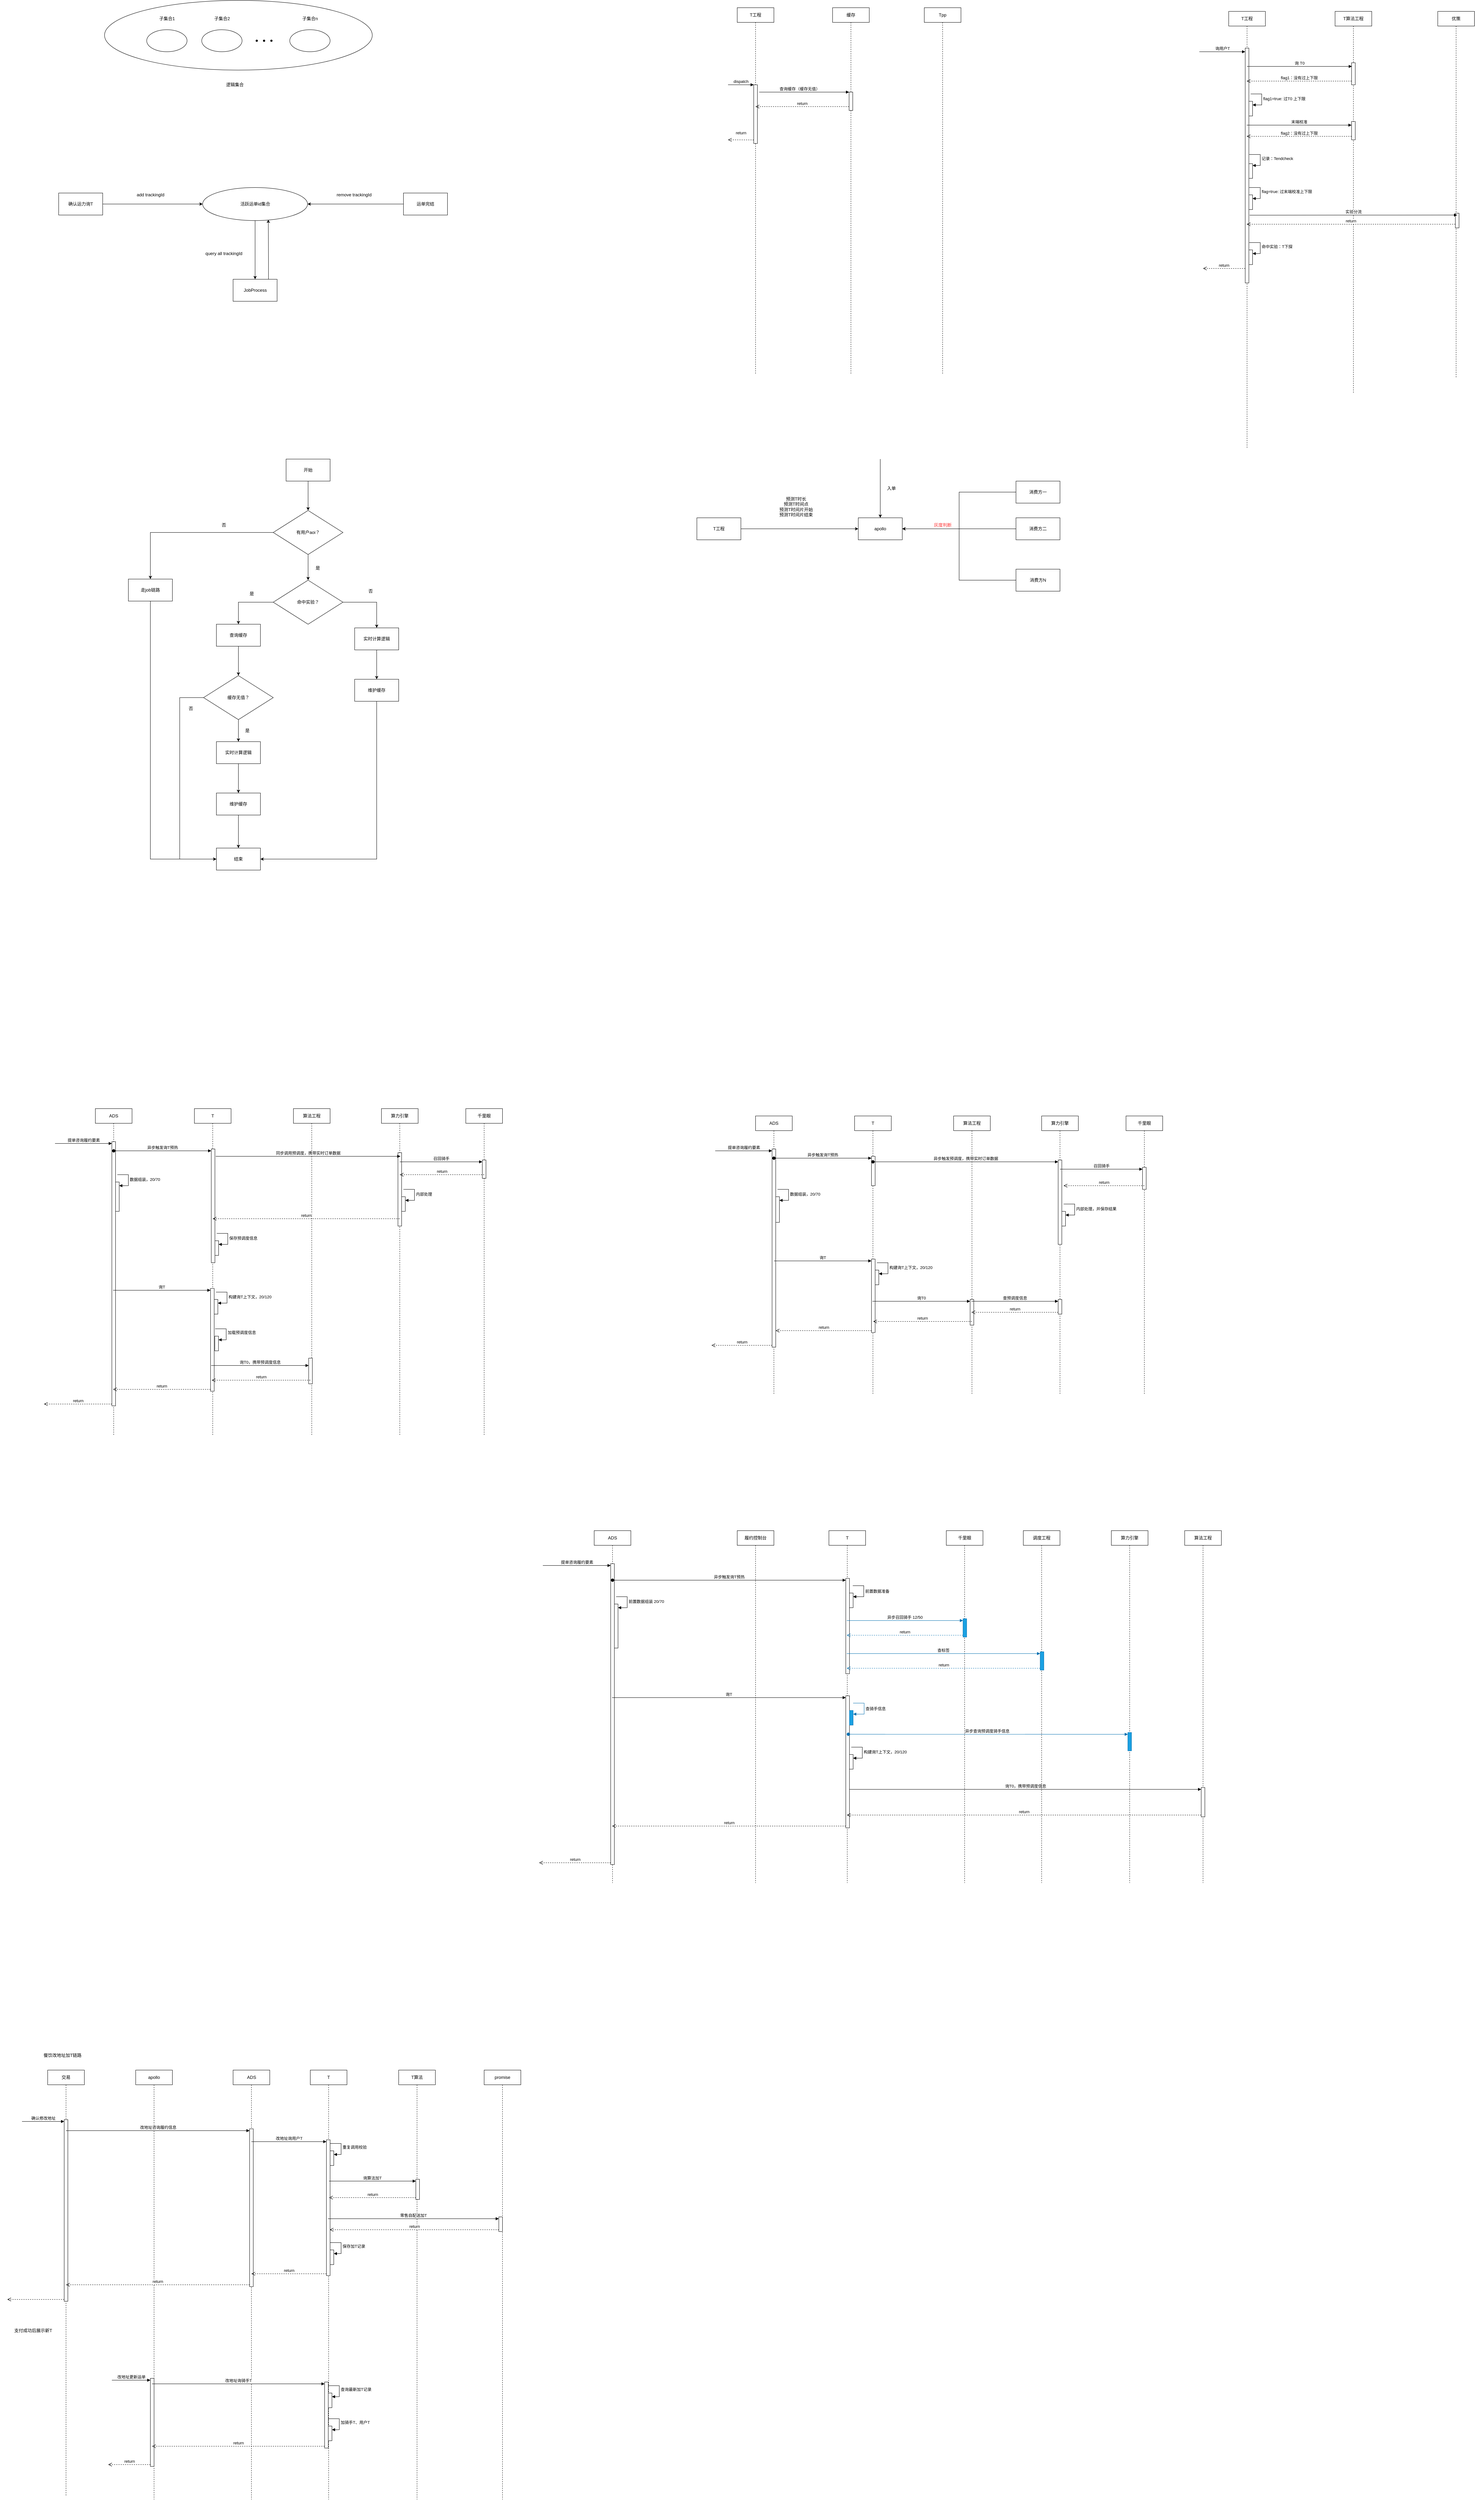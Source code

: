 <mxfile version="22.0.8" type="github">
  <diagram name="第 1 页" id="yyyUMbDe88qkvpOYkLpJ">
    <mxGraphModel dx="2993" dy="1051" grid="1" gridSize="10" guides="1" tooltips="1" connect="1" arrows="1" fold="1" page="1" pageScale="1" pageWidth="827" pageHeight="1169" math="0" shadow="0">
      <root>
        <mxCell id="0" />
        <mxCell id="1" parent="0" />
        <mxCell id="tKo5sGtpNb4lER5eMA1o-40" value="" style="ellipse;whiteSpace=wrap;html=1;" parent="1" vertex="1">
          <mxGeometry x="25" y="70" width="730" height="190" as="geometry" />
        </mxCell>
        <mxCell id="tKo5sGtpNb4lER5eMA1o-28" value="" style="shape=waypoint;sketch=0;fillStyle=solid;size=6;pointerEvents=1;points=[];fillColor=none;resizable=0;rotatable=0;perimeter=centerPerimeter;snapToPoint=1;" parent="1" vertex="1">
          <mxGeometry x="430" y="170" width="20" height="20" as="geometry" />
        </mxCell>
        <mxCell id="tKo5sGtpNb4lER5eMA1o-29" value="" style="shape=waypoint;sketch=0;fillStyle=solid;size=6;pointerEvents=1;points=[];fillColor=none;resizable=0;rotatable=0;perimeter=centerPerimeter;snapToPoint=1;" parent="1" vertex="1">
          <mxGeometry x="450" y="170" width="20" height="20" as="geometry" />
        </mxCell>
        <mxCell id="tKo5sGtpNb4lER5eMA1o-30" value="" style="shape=waypoint;sketch=0;fillStyle=solid;size=6;pointerEvents=1;points=[];fillColor=none;resizable=0;rotatable=0;perimeter=centerPerimeter;snapToPoint=1;" parent="1" vertex="1">
          <mxGeometry x="470" y="170" width="20" height="20" as="geometry" />
        </mxCell>
        <mxCell id="tKo5sGtpNb4lER5eMA1o-31" value="逻辑集合" style="text;html=1;align=center;verticalAlign=middle;resizable=0;points=[];autosize=1;strokeColor=none;fillColor=none;" parent="1" vertex="1">
          <mxGeometry x="330" y="280" width="100" height="40" as="geometry" />
        </mxCell>
        <mxCell id="tKo5sGtpNb4lER5eMA1o-32" value="子集合1" style="text;html=1;align=center;verticalAlign=middle;resizable=0;points=[];autosize=1;strokeColor=none;fillColor=none;" parent="1" vertex="1">
          <mxGeometry x="150" y="100" width="90" height="40" as="geometry" />
        </mxCell>
        <mxCell id="tKo5sGtpNb4lER5eMA1o-33" value="子集合2" style="text;html=1;align=center;verticalAlign=middle;resizable=0;points=[];autosize=1;strokeColor=none;fillColor=none;" parent="1" vertex="1">
          <mxGeometry x="300" y="100" width="90" height="40" as="geometry" />
        </mxCell>
        <mxCell id="tKo5sGtpNb4lER5eMA1o-34" value="子集合n" style="text;html=1;align=center;verticalAlign=middle;resizable=0;points=[];autosize=1;strokeColor=none;fillColor=none;" parent="1" vertex="1">
          <mxGeometry x="540" y="100" width="90" height="40" as="geometry" />
        </mxCell>
        <mxCell id="tKo5sGtpNb4lER5eMA1o-36" value="" style="ellipse;whiteSpace=wrap;html=1;" parent="1" vertex="1">
          <mxGeometry x="140" y="150" width="110" height="60" as="geometry" />
        </mxCell>
        <mxCell id="tKo5sGtpNb4lER5eMA1o-37" value="" style="ellipse;whiteSpace=wrap;html=1;" parent="1" vertex="1">
          <mxGeometry x="290" y="150" width="110" height="60" as="geometry" />
        </mxCell>
        <mxCell id="tKo5sGtpNb4lER5eMA1o-38" value="" style="ellipse;whiteSpace=wrap;html=1;" parent="1" vertex="1">
          <mxGeometry x="530" y="150" width="110" height="60" as="geometry" />
        </mxCell>
        <mxCell id="tKo5sGtpNb4lER5eMA1o-72" style="edgeStyle=orthogonalEdgeStyle;rounded=0;orthogonalLoop=1;jettySize=auto;html=1;entryX=0.626;entryY=0.972;entryDx=0;entryDy=0;entryPerimeter=0;" parent="1" source="tKo5sGtpNb4lER5eMA1o-43" target="tKo5sGtpNb4lER5eMA1o-53" edge="1">
          <mxGeometry relative="1" as="geometry">
            <Array as="points">
              <mxPoint x="472" y="780" />
              <mxPoint x="472" y="780" />
            </Array>
          </mxGeometry>
        </mxCell>
        <mxCell id="tKo5sGtpNb4lER5eMA1o-43" value="JobProcess" style="rounded=0;whiteSpace=wrap;html=1;" parent="1" vertex="1">
          <mxGeometry x="375.5" y="830" width="120" height="60" as="geometry" />
        </mxCell>
        <mxCell id="tKo5sGtpNb4lER5eMA1o-47" value="add trackingId" style="text;html=1;align=center;verticalAlign=middle;resizable=0;points=[];autosize=1;strokeColor=none;fillColor=none;" parent="1" vertex="1">
          <mxGeometry x="80" y="580" width="140" height="40" as="geometry" />
        </mxCell>
        <mxCell id="tKo5sGtpNb4lER5eMA1o-49" value="query all trackingId" style="text;html=1;align=center;verticalAlign=middle;resizable=0;points=[];autosize=1;strokeColor=none;fillColor=none;" parent="1" vertex="1">
          <mxGeometry x="265" y="740" width="170" height="40" as="geometry" />
        </mxCell>
        <mxCell id="tKo5sGtpNb4lER5eMA1o-65" style="edgeStyle=orthogonalEdgeStyle;rounded=0;orthogonalLoop=1;jettySize=auto;html=1;entryX=0.5;entryY=0;entryDx=0;entryDy=0;" parent="1" source="tKo5sGtpNb4lER5eMA1o-53" target="tKo5sGtpNb4lER5eMA1o-43" edge="1">
          <mxGeometry relative="1" as="geometry" />
        </mxCell>
        <mxCell id="tKo5sGtpNb4lER5eMA1o-53" value="活跃运单id集合" style="ellipse;whiteSpace=wrap;html=1;" parent="1" vertex="1">
          <mxGeometry x="292.5" y="580" width="286" height="90" as="geometry" />
        </mxCell>
        <mxCell id="tKo5sGtpNb4lER5eMA1o-57" value="remove trackingId" style="text;html=1;align=center;verticalAlign=middle;resizable=0;points=[];autosize=1;strokeColor=none;fillColor=none;" parent="1" vertex="1">
          <mxGeometry x="620" y="580" width="170" height="40" as="geometry" />
        </mxCell>
        <mxCell id="tKo5sGtpNb4lER5eMA1o-68" style="edgeStyle=orthogonalEdgeStyle;rounded=0;orthogonalLoop=1;jettySize=auto;html=1;entryX=1;entryY=0.5;entryDx=0;entryDy=0;" parent="1" source="tKo5sGtpNb4lER5eMA1o-61" target="tKo5sGtpNb4lER5eMA1o-53" edge="1">
          <mxGeometry relative="1" as="geometry" />
        </mxCell>
        <mxCell id="tKo5sGtpNb4lER5eMA1o-61" value="运单完结" style="rounded=0;whiteSpace=wrap;html=1;" parent="1" vertex="1">
          <mxGeometry x="840" y="595" width="120" height="60" as="geometry" />
        </mxCell>
        <mxCell id="tKo5sGtpNb4lER5eMA1o-66" style="edgeStyle=orthogonalEdgeStyle;rounded=0;orthogonalLoop=1;jettySize=auto;html=1;entryX=0;entryY=0.5;entryDx=0;entryDy=0;" parent="1" source="tKo5sGtpNb4lER5eMA1o-63" target="tKo5sGtpNb4lER5eMA1o-53" edge="1">
          <mxGeometry relative="1" as="geometry">
            <mxPoint x="10" y="595" as="targetPoint" />
            <Array as="points">
              <mxPoint x="10" y="625" />
            </Array>
          </mxGeometry>
        </mxCell>
        <mxCell id="tKo5sGtpNb4lER5eMA1o-63" value="确认运力询T" style="whiteSpace=wrap;html=1;" parent="1" vertex="1">
          <mxGeometry x="-100" y="595" width="120" height="60" as="geometry" />
        </mxCell>
        <mxCell id="xkvjelviUphnAzEtacNq-14" style="edgeStyle=orthogonalEdgeStyle;rounded=0;orthogonalLoop=1;jettySize=auto;html=1;entryX=0.5;entryY=0;entryDx=0;entryDy=0;" parent="1" source="xkvjelviUphnAzEtacNq-1" target="xkvjelviUphnAzEtacNq-12" edge="1">
          <mxGeometry relative="1" as="geometry" />
        </mxCell>
        <mxCell id="xkvjelviUphnAzEtacNq-1" value="实时计算逻辑" style="whiteSpace=wrap;html=1;" parent="1" vertex="1">
          <mxGeometry x="330" y="2090" width="120" height="60" as="geometry" />
        </mxCell>
        <mxCell id="xkvjelviUphnAzEtacNq-15" value="" style="edgeStyle=orthogonalEdgeStyle;rounded=0;orthogonalLoop=1;jettySize=auto;html=1;exitX=0.5;exitY=1;exitDx=0;exitDy=0;" parent="1" source="xkvjelviUphnAzEtacNq-36" target="xkvjelviUphnAzEtacNq-5" edge="1">
          <mxGeometry relative="1" as="geometry">
            <mxPoint x="580" y="1380" as="sourcePoint" />
          </mxGeometry>
        </mxCell>
        <mxCell id="xkvjelviUphnAzEtacNq-17" style="edgeStyle=orthogonalEdgeStyle;rounded=0;orthogonalLoop=1;jettySize=auto;html=1;entryX=0.5;entryY=0;entryDx=0;entryDy=0;" parent="1" source="xkvjelviUphnAzEtacNq-5" target="xkvjelviUphnAzEtacNq-18" edge="1">
          <mxGeometry relative="1" as="geometry">
            <mxPoint x="170" y="1680" as="targetPoint" />
          </mxGeometry>
        </mxCell>
        <mxCell id="xkvjelviUphnAzEtacNq-21" value="" style="edgeStyle=orthogonalEdgeStyle;rounded=0;orthogonalLoop=1;jettySize=auto;html=1;" parent="1" source="xkvjelviUphnAzEtacNq-5" target="xkvjelviUphnAzEtacNq-20" edge="1">
          <mxGeometry relative="1" as="geometry" />
        </mxCell>
        <mxCell id="xkvjelviUphnAzEtacNq-5" value="有用户aoi？" style="rhombus;whiteSpace=wrap;html=1;" parent="1" vertex="1">
          <mxGeometry x="485" y="1460" width="190" height="120" as="geometry" />
        </mxCell>
        <mxCell id="xkvjelviUphnAzEtacNq-10" style="edgeStyle=orthogonalEdgeStyle;rounded=0;orthogonalLoop=1;jettySize=auto;html=1;entryX=0.5;entryY=0;entryDx=0;entryDy=0;" parent="1" source="xkvjelviUphnAzEtacNq-7" target="xkvjelviUphnAzEtacNq-8" edge="1">
          <mxGeometry relative="1" as="geometry" />
        </mxCell>
        <mxCell id="xkvjelviUphnAzEtacNq-7" value="查询缓存" style="whiteSpace=wrap;html=1;" parent="1" vertex="1">
          <mxGeometry x="330" y="1770" width="120" height="60" as="geometry" />
        </mxCell>
        <mxCell id="xkvjelviUphnAzEtacNq-11" style="edgeStyle=orthogonalEdgeStyle;rounded=0;orthogonalLoop=1;jettySize=auto;html=1;entryX=0.5;entryY=0;entryDx=0;entryDy=0;" parent="1" source="xkvjelviUphnAzEtacNq-8" target="xkvjelviUphnAzEtacNq-1" edge="1">
          <mxGeometry relative="1" as="geometry" />
        </mxCell>
        <mxCell id="xkvjelviUphnAzEtacNq-42" style="edgeStyle=orthogonalEdgeStyle;rounded=0;orthogonalLoop=1;jettySize=auto;html=1;entryX=0;entryY=0.5;entryDx=0;entryDy=0;" parent="1" source="xkvjelviUphnAzEtacNq-8" target="xkvjelviUphnAzEtacNq-23" edge="1">
          <mxGeometry relative="1" as="geometry">
            <Array as="points">
              <mxPoint x="230" y="1970" />
              <mxPoint x="230" y="2410" />
            </Array>
          </mxGeometry>
        </mxCell>
        <mxCell id="xkvjelviUphnAzEtacNq-8" value="缓存无值？" style="rhombus;whiteSpace=wrap;html=1;" parent="1" vertex="1">
          <mxGeometry x="295" y="1910" width="190" height="120" as="geometry" />
        </mxCell>
        <mxCell id="xkvjelviUphnAzEtacNq-40" value="" style="edgeStyle=orthogonalEdgeStyle;rounded=0;orthogonalLoop=1;jettySize=auto;html=1;" parent="1" source="xkvjelviUphnAzEtacNq-12" target="xkvjelviUphnAzEtacNq-23" edge="1">
          <mxGeometry relative="1" as="geometry" />
        </mxCell>
        <mxCell id="xkvjelviUphnAzEtacNq-12" value="维护缓存" style="whiteSpace=wrap;html=1;" parent="1" vertex="1">
          <mxGeometry x="330" y="2230" width="120" height="60" as="geometry" />
        </mxCell>
        <mxCell id="xkvjelviUphnAzEtacNq-46" style="edgeStyle=orthogonalEdgeStyle;rounded=0;orthogonalLoop=1;jettySize=auto;html=1;entryX=0;entryY=0.5;entryDx=0;entryDy=0;" parent="1" source="xkvjelviUphnAzEtacNq-18" target="xkvjelviUphnAzEtacNq-23" edge="1">
          <mxGeometry relative="1" as="geometry">
            <Array as="points">
              <mxPoint x="150" y="2410" />
            </Array>
          </mxGeometry>
        </mxCell>
        <mxCell id="xkvjelviUphnAzEtacNq-18" value="走job链路" style="whiteSpace=wrap;html=1;" parent="1" vertex="1">
          <mxGeometry x="90" y="1647" width="120" height="60" as="geometry" />
        </mxCell>
        <mxCell id="xkvjelviUphnAzEtacNq-22" style="edgeStyle=orthogonalEdgeStyle;rounded=0;orthogonalLoop=1;jettySize=auto;html=1;entryX=0.5;entryY=0;entryDx=0;entryDy=0;" parent="1" source="xkvjelviUphnAzEtacNq-20" target="xkvjelviUphnAzEtacNq-7" edge="1">
          <mxGeometry relative="1" as="geometry" />
        </mxCell>
        <mxCell id="xkvjelviUphnAzEtacNq-30" style="edgeStyle=orthogonalEdgeStyle;rounded=0;orthogonalLoop=1;jettySize=auto;html=1;entryX=0.5;entryY=0;entryDx=0;entryDy=0;" parent="1" source="xkvjelviUphnAzEtacNq-20" target="xkvjelviUphnAzEtacNq-28" edge="1">
          <mxGeometry relative="1" as="geometry" />
        </mxCell>
        <mxCell id="xkvjelviUphnAzEtacNq-20" value="命中实验？" style="rhombus;whiteSpace=wrap;html=1;" parent="1" vertex="1">
          <mxGeometry x="485" y="1650" width="190" height="120" as="geometry" />
        </mxCell>
        <mxCell id="xkvjelviUphnAzEtacNq-23" value="结束" style="whiteSpace=wrap;html=1;" parent="1" vertex="1">
          <mxGeometry x="330" y="2380" width="120" height="60" as="geometry" />
        </mxCell>
        <mxCell id="xkvjelviUphnAzEtacNq-24" value="是" style="text;html=1;align=center;verticalAlign=middle;resizable=0;points=[];autosize=1;strokeColor=none;fillColor=none;" parent="1" vertex="1">
          <mxGeometry x="394" y="2040" width="40" height="40" as="geometry" />
        </mxCell>
        <mxCell id="xkvjelviUphnAzEtacNq-25" value="是" style="text;html=1;align=center;verticalAlign=middle;resizable=0;points=[];autosize=1;strokeColor=none;fillColor=none;" parent="1" vertex="1">
          <mxGeometry x="586" y="1597" width="40" height="40" as="geometry" />
        </mxCell>
        <mxCell id="xkvjelviUphnAzEtacNq-26" value="否" style="text;html=1;align=center;verticalAlign=middle;resizable=0;points=[];autosize=1;strokeColor=none;fillColor=none;" parent="1" vertex="1">
          <mxGeometry x="330" y="1480" width="40" height="40" as="geometry" />
        </mxCell>
        <mxCell id="xkvjelviUphnAzEtacNq-27" value="是" style="text;html=1;align=center;verticalAlign=middle;resizable=0;points=[];autosize=1;strokeColor=none;fillColor=none;" parent="1" vertex="1">
          <mxGeometry x="406" y="1667" width="40" height="40" as="geometry" />
        </mxCell>
        <mxCell id="xkvjelviUphnAzEtacNq-32" style="edgeStyle=orthogonalEdgeStyle;rounded=0;orthogonalLoop=1;jettySize=auto;html=1;entryX=0.5;entryY=0;entryDx=0;entryDy=0;" parent="1" source="xkvjelviUphnAzEtacNq-28" target="xkvjelviUphnAzEtacNq-29" edge="1">
          <mxGeometry relative="1" as="geometry" />
        </mxCell>
        <mxCell id="xkvjelviUphnAzEtacNq-28" value="实时计算逻辑" style="whiteSpace=wrap;html=1;" parent="1" vertex="1">
          <mxGeometry x="707" y="1780" width="120" height="60" as="geometry" />
        </mxCell>
        <mxCell id="xkvjelviUphnAzEtacNq-44" style="edgeStyle=orthogonalEdgeStyle;rounded=0;orthogonalLoop=1;jettySize=auto;html=1;entryX=1;entryY=0.5;entryDx=0;entryDy=0;" parent="1" source="xkvjelviUphnAzEtacNq-29" target="xkvjelviUphnAzEtacNq-23" edge="1">
          <mxGeometry relative="1" as="geometry">
            <Array as="points">
              <mxPoint x="767" y="2410" />
            </Array>
          </mxGeometry>
        </mxCell>
        <mxCell id="xkvjelviUphnAzEtacNq-29" value="维护缓存" style="whiteSpace=wrap;html=1;" parent="1" vertex="1">
          <mxGeometry x="707" y="1920" width="120" height="60" as="geometry" />
        </mxCell>
        <mxCell id="xkvjelviUphnAzEtacNq-31" value="否" style="text;html=1;align=center;verticalAlign=middle;resizable=0;points=[];autosize=1;strokeColor=none;fillColor=none;" parent="1" vertex="1">
          <mxGeometry x="730" y="1660" width="40" height="40" as="geometry" />
        </mxCell>
        <mxCell id="xkvjelviUphnAzEtacNq-36" value="开始" style="whiteSpace=wrap;html=1;" parent="1" vertex="1">
          <mxGeometry x="520" y="1320" width="120" height="60" as="geometry" />
        </mxCell>
        <mxCell id="xkvjelviUphnAzEtacNq-43" value="否" style="text;html=1;align=center;verticalAlign=middle;resizable=0;points=[];autosize=1;strokeColor=none;fillColor=none;" parent="1" vertex="1">
          <mxGeometry x="240" y="1980" width="40" height="40" as="geometry" />
        </mxCell>
        <mxCell id="fOnQMdXvQZG5ByYdWK9r-1" value="T工程" style="shape=umlLifeline;perimeter=lifelinePerimeter;whiteSpace=wrap;html=1;container=1;dropTarget=0;collapsible=0;recursiveResize=0;outlineConnect=0;portConstraint=eastwest;newEdgeStyle={&quot;edgeStyle&quot;:&quot;elbowEdgeStyle&quot;,&quot;elbow&quot;:&quot;vertical&quot;,&quot;curved&quot;:0,&quot;rounded&quot;:0};" parent="1" vertex="1">
          <mxGeometry x="1750" y="90" width="100" height="1000" as="geometry" />
        </mxCell>
        <mxCell id="fOnQMdXvQZG5ByYdWK9r-16" value="" style="html=1;points=[];perimeter=orthogonalPerimeter;outlineConnect=0;targetShapes=umlLifeline;portConstraint=eastwest;newEdgeStyle={&quot;edgeStyle&quot;:&quot;elbowEdgeStyle&quot;,&quot;elbow&quot;:&quot;vertical&quot;,&quot;curved&quot;:0,&quot;rounded&quot;:0};" parent="fOnQMdXvQZG5ByYdWK9r-1" vertex="1">
          <mxGeometry x="45" y="210" width="10" height="160" as="geometry" />
        </mxCell>
        <mxCell id="fOnQMdXvQZG5ByYdWK9r-17" value="dispatch" style="html=1;verticalAlign=bottom;endArrow=block;edgeStyle=elbowEdgeStyle;elbow=vertical;curved=0;rounded=0;" parent="fOnQMdXvQZG5ByYdWK9r-1" target="fOnQMdXvQZG5ByYdWK9r-16" edge="1">
          <mxGeometry relative="1" as="geometry">
            <mxPoint x="-25" y="210" as="sourcePoint" />
          </mxGeometry>
        </mxCell>
        <mxCell id="fOnQMdXvQZG5ByYdWK9r-18" value="return" style="html=1;verticalAlign=bottom;endArrow=open;dashed=1;endSize=8;edgeStyle=elbowEdgeStyle;elbow=vertical;curved=0;rounded=0;" parent="fOnQMdXvQZG5ByYdWK9r-1" edge="1">
          <mxGeometry x="-0.005" y="-10" relative="1" as="geometry">
            <mxPoint x="-25" y="360" as="targetPoint" />
            <mxPoint x="45" y="360.333" as="sourcePoint" />
            <mxPoint as="offset" />
          </mxGeometry>
        </mxCell>
        <mxCell id="fOnQMdXvQZG5ByYdWK9r-2" value="缓存" style="shape=umlLifeline;perimeter=lifelinePerimeter;whiteSpace=wrap;html=1;container=1;dropTarget=0;collapsible=0;recursiveResize=0;outlineConnect=0;portConstraint=eastwest;newEdgeStyle={&quot;edgeStyle&quot;:&quot;elbowEdgeStyle&quot;,&quot;elbow&quot;:&quot;vertical&quot;,&quot;curved&quot;:0,&quot;rounded&quot;:0};" parent="1" vertex="1">
          <mxGeometry x="2010" y="90" width="100" height="1000" as="geometry" />
        </mxCell>
        <mxCell id="fOnQMdXvQZG5ByYdWK9r-19" value="" style="html=1;points=[];perimeter=orthogonalPerimeter;outlineConnect=0;targetShapes=umlLifeline;portConstraint=eastwest;newEdgeStyle={&quot;edgeStyle&quot;:&quot;elbowEdgeStyle&quot;,&quot;elbow&quot;:&quot;vertical&quot;,&quot;curved&quot;:0,&quot;rounded&quot;:0};" parent="fOnQMdXvQZG5ByYdWK9r-2" vertex="1">
          <mxGeometry x="45" y="230" width="10" height="50" as="geometry" />
        </mxCell>
        <mxCell id="fOnQMdXvQZG5ByYdWK9r-20" value="查询缓存（缓存无值）" style="html=1;verticalAlign=bottom;endArrow=block;edgeStyle=elbowEdgeStyle;elbow=vertical;curved=0;rounded=0;" parent="fOnQMdXvQZG5ByYdWK9r-2" target="fOnQMdXvQZG5ByYdWK9r-19" edge="1">
          <mxGeometry x="0.357" relative="1" as="geometry">
            <mxPoint x="-25" y="230" as="sourcePoint" />
            <Array as="points">
              <mxPoint x="-200" y="230" />
            </Array>
            <mxPoint as="offset" />
          </mxGeometry>
        </mxCell>
        <mxCell id="fOnQMdXvQZG5ByYdWK9r-3" value="Tpp" style="shape=umlLifeline;perimeter=lifelinePerimeter;whiteSpace=wrap;html=1;container=1;dropTarget=0;collapsible=0;recursiveResize=0;outlineConnect=0;portConstraint=eastwest;newEdgeStyle={&quot;edgeStyle&quot;:&quot;elbowEdgeStyle&quot;,&quot;elbow&quot;:&quot;vertical&quot;,&quot;curved&quot;:0,&quot;rounded&quot;:0};" parent="1" vertex="1">
          <mxGeometry x="2260" y="90" width="100" height="1000" as="geometry" />
        </mxCell>
        <mxCell id="fOnQMdXvQZG5ByYdWK9r-21" value="return" style="html=1;verticalAlign=bottom;endArrow=open;dashed=1;endSize=8;edgeStyle=elbowEdgeStyle;elbow=vertical;curved=0;rounded=0;" parent="1" target="fOnQMdXvQZG5ByYdWK9r-1" edge="1">
          <mxGeometry relative="1" as="geometry">
            <mxPoint x="1980" y="359.17" as="targetPoint" />
            <mxPoint x="2054.5" y="359.503" as="sourcePoint" />
          </mxGeometry>
        </mxCell>
        <mxCell id="8MHDK6jBeyo3wVaC5EEa-2" value="T工程" style="whiteSpace=wrap;html=1;" parent="1" vertex="1">
          <mxGeometry x="1640" y="1480" width="120" height="60" as="geometry" />
        </mxCell>
        <mxCell id="8MHDK6jBeyo3wVaC5EEa-3" value="apollo" style="whiteSpace=wrap;html=1;" parent="1" vertex="1">
          <mxGeometry x="2080" y="1480" width="120" height="60" as="geometry" />
        </mxCell>
        <mxCell id="8MHDK6jBeyo3wVaC5EEa-4" value="" style="endArrow=classic;html=1;rounded=0;" parent="1" target="8MHDK6jBeyo3wVaC5EEa-3" edge="1">
          <mxGeometry width="50" height="50" relative="1" as="geometry">
            <mxPoint x="2140" y="1320" as="sourcePoint" />
            <mxPoint x="2220" y="1370" as="targetPoint" />
          </mxGeometry>
        </mxCell>
        <mxCell id="8MHDK6jBeyo3wVaC5EEa-5" value="入单" style="text;html=1;align=center;verticalAlign=middle;resizable=0;points=[];autosize=1;strokeColor=none;fillColor=none;" parent="1" vertex="1">
          <mxGeometry x="2140" y="1380" width="60" height="40" as="geometry" />
        </mxCell>
        <mxCell id="8MHDK6jBeyo3wVaC5EEa-7" value="" style="endArrow=classic;html=1;rounded=0;entryX=0;entryY=0.5;entryDx=0;entryDy=0;exitX=1;exitY=0.5;exitDx=0;exitDy=0;" parent="1" source="8MHDK6jBeyo3wVaC5EEa-2" target="8MHDK6jBeyo3wVaC5EEa-3" edge="1">
          <mxGeometry width="50" height="50" relative="1" as="geometry">
            <mxPoint x="1960" y="1530" as="sourcePoint" />
            <mxPoint x="2010" y="1480" as="targetPoint" />
          </mxGeometry>
        </mxCell>
        <mxCell id="8MHDK6jBeyo3wVaC5EEa-9" value="预测T时长&lt;br&gt;预测T时间点&lt;br&gt;预测T时间片开始&lt;br&gt;预测T时间片结束" style="text;html=1;align=center;verticalAlign=middle;resizable=0;points=[];autosize=1;strokeColor=none;fillColor=none;" parent="1" vertex="1">
          <mxGeometry x="1830" y="1400" width="160" height="100" as="geometry" />
        </mxCell>
        <mxCell id="8MHDK6jBeyo3wVaC5EEa-16" style="edgeStyle=orthogonalEdgeStyle;rounded=0;orthogonalLoop=1;jettySize=auto;html=1;entryX=1;entryY=0.5;entryDx=0;entryDy=0;" parent="1" source="8MHDK6jBeyo3wVaC5EEa-10" target="8MHDK6jBeyo3wVaC5EEa-3" edge="1">
          <mxGeometry relative="1" as="geometry" />
        </mxCell>
        <mxCell id="8MHDK6jBeyo3wVaC5EEa-10" value="消费方一" style="whiteSpace=wrap;html=1;" parent="1" vertex="1">
          <mxGeometry x="2510" y="1380" width="120" height="60" as="geometry" />
        </mxCell>
        <mxCell id="8MHDK6jBeyo3wVaC5EEa-15" style="edgeStyle=orthogonalEdgeStyle;rounded=0;orthogonalLoop=1;jettySize=auto;html=1;entryX=1;entryY=0.5;entryDx=0;entryDy=0;" parent="1" source="8MHDK6jBeyo3wVaC5EEa-11" target="8MHDK6jBeyo3wVaC5EEa-3" edge="1">
          <mxGeometry relative="1" as="geometry" />
        </mxCell>
        <mxCell id="8MHDK6jBeyo3wVaC5EEa-11" value="消费方二" style="whiteSpace=wrap;html=1;" parent="1" vertex="1">
          <mxGeometry x="2510" y="1480" width="120" height="60" as="geometry" />
        </mxCell>
        <mxCell id="8MHDK6jBeyo3wVaC5EEa-17" style="edgeStyle=orthogonalEdgeStyle;rounded=0;orthogonalLoop=1;jettySize=auto;html=1;entryX=1;entryY=0.5;entryDx=0;entryDy=0;" parent="1" source="8MHDK6jBeyo3wVaC5EEa-12" target="8MHDK6jBeyo3wVaC5EEa-3" edge="1">
          <mxGeometry relative="1" as="geometry" />
        </mxCell>
        <mxCell id="8MHDK6jBeyo3wVaC5EEa-12" value="消费方N" style="whiteSpace=wrap;html=1;" parent="1" vertex="1">
          <mxGeometry x="2510" y="1620" width="120" height="60" as="geometry" />
        </mxCell>
        <mxCell id="8MHDK6jBeyo3wVaC5EEa-18" value="&lt;font color=&quot;#ff3333&quot;&gt;灰度判断&lt;/font&gt;" style="text;html=1;align=center;verticalAlign=middle;resizable=0;points=[];autosize=1;strokeColor=none;fillColor=none;" parent="1" vertex="1">
          <mxGeometry x="2260" y="1480" width="100" height="40" as="geometry" />
        </mxCell>
        <mxCell id="XuvAyT3Do_em7V8Lo4Sv-1" value="T工程" style="shape=umlLifeline;perimeter=lifelinePerimeter;whiteSpace=wrap;html=1;container=1;dropTarget=0;collapsible=0;recursiveResize=0;outlineConnect=0;portConstraint=eastwest;newEdgeStyle={&quot;edgeStyle&quot;:&quot;elbowEdgeStyle&quot;,&quot;elbow&quot;:&quot;vertical&quot;,&quot;curved&quot;:0,&quot;rounded&quot;:0};" parent="1" vertex="1">
          <mxGeometry x="3090" y="100" width="100" height="1190" as="geometry" />
        </mxCell>
        <mxCell id="XuvAyT3Do_em7V8Lo4Sv-4" value="" style="html=1;points=[];perimeter=orthogonalPerimeter;outlineConnect=0;targetShapes=umlLifeline;portConstraint=eastwest;newEdgeStyle={&quot;edgeStyle&quot;:&quot;elbowEdgeStyle&quot;,&quot;elbow&quot;:&quot;vertical&quot;,&quot;curved&quot;:0,&quot;rounded&quot;:0};" parent="XuvAyT3Do_em7V8Lo4Sv-1" vertex="1">
          <mxGeometry x="45" y="100" width="10" height="640" as="geometry" />
        </mxCell>
        <mxCell id="XuvAyT3Do_em7V8Lo4Sv-5" value="询用户T" style="html=1;verticalAlign=bottom;endArrow=block;edgeStyle=elbowEdgeStyle;elbow=vertical;curved=0;rounded=0;" parent="XuvAyT3Do_em7V8Lo4Sv-1" edge="1">
          <mxGeometry relative="1" as="geometry">
            <mxPoint x="-80" y="110" as="sourcePoint" />
            <mxPoint x="45" y="110.33" as="targetPoint" />
          </mxGeometry>
        </mxCell>
        <mxCell id="XuvAyT3Do_em7V8Lo4Sv-6" value="return" style="html=1;verticalAlign=bottom;endArrow=open;dashed=1;endSize=8;edgeStyle=elbowEdgeStyle;elbow=vertical;curved=0;rounded=0;" parent="XuvAyT3Do_em7V8Lo4Sv-1" edge="1">
          <mxGeometry relative="1" as="geometry">
            <mxPoint x="-70" y="700" as="targetPoint" />
            <mxPoint x="45" y="700.667" as="sourcePoint" />
          </mxGeometry>
        </mxCell>
        <mxCell id="XuvAyT3Do_em7V8Lo4Sv-10" value="" style="html=1;points=[];perimeter=orthogonalPerimeter;outlineConnect=0;targetShapes=umlLifeline;portConstraint=eastwest;newEdgeStyle={&quot;edgeStyle&quot;:&quot;elbowEdgeStyle&quot;,&quot;elbow&quot;:&quot;vertical&quot;,&quot;curved&quot;:0,&quot;rounded&quot;:0};" parent="XuvAyT3Do_em7V8Lo4Sv-1" vertex="1">
          <mxGeometry x="55" y="245" width="10" height="40" as="geometry" />
        </mxCell>
        <mxCell id="XuvAyT3Do_em7V8Lo4Sv-11" value="flag1=true: 过T0 上下限" style="html=1;align=left;spacingLeft=2;endArrow=block;rounded=0;edgeStyle=orthogonalEdgeStyle;curved=0;rounded=0;" parent="XuvAyT3Do_em7V8Lo4Sv-1" target="XuvAyT3Do_em7V8Lo4Sv-10" edge="1">
          <mxGeometry relative="1" as="geometry">
            <mxPoint x="60" y="225" as="sourcePoint" />
            <Array as="points">
              <mxPoint x="90" y="255" />
            </Array>
          </mxGeometry>
        </mxCell>
        <mxCell id="XuvAyT3Do_em7V8Lo4Sv-17" value="" style="html=1;points=[];perimeter=orthogonalPerimeter;outlineConnect=0;targetShapes=umlLifeline;portConstraint=eastwest;newEdgeStyle={&quot;edgeStyle&quot;:&quot;elbowEdgeStyle&quot;,&quot;elbow&quot;:&quot;vertical&quot;,&quot;curved&quot;:0,&quot;rounded&quot;:0};" parent="XuvAyT3Do_em7V8Lo4Sv-1" vertex="1">
          <mxGeometry x="55" y="500" width="10" height="40" as="geometry" />
        </mxCell>
        <mxCell id="XuvAyT3Do_em7V8Lo4Sv-18" value="flag=true: 过末端校准上下限" style="html=1;align=left;spacingLeft=2;endArrow=block;rounded=0;edgeStyle=orthogonalEdgeStyle;curved=0;rounded=0;" parent="XuvAyT3Do_em7V8Lo4Sv-1" target="XuvAyT3Do_em7V8Lo4Sv-17" edge="1">
          <mxGeometry relative="1" as="geometry">
            <mxPoint x="56" y="480" as="sourcePoint" />
            <Array as="points">
              <mxPoint x="86" y="510" />
            </Array>
          </mxGeometry>
        </mxCell>
        <mxCell id="XuvAyT3Do_em7V8Lo4Sv-19" value="" style="html=1;points=[];perimeter=orthogonalPerimeter;outlineConnect=0;targetShapes=umlLifeline;portConstraint=eastwest;newEdgeStyle={&quot;edgeStyle&quot;:&quot;elbowEdgeStyle&quot;,&quot;elbow&quot;:&quot;vertical&quot;,&quot;curved&quot;:0,&quot;rounded&quot;:0};" parent="XuvAyT3Do_em7V8Lo4Sv-1" vertex="1">
          <mxGeometry x="55" y="415" width="10" height="40" as="geometry" />
        </mxCell>
        <mxCell id="XuvAyT3Do_em7V8Lo4Sv-20" value="记录：Tendcheck" style="html=1;align=left;spacingLeft=2;endArrow=block;rounded=0;edgeStyle=orthogonalEdgeStyle;curved=0;rounded=0;" parent="XuvAyT3Do_em7V8Lo4Sv-1" target="XuvAyT3Do_em7V8Lo4Sv-19" edge="1">
          <mxGeometry relative="1" as="geometry">
            <mxPoint x="56" y="390" as="sourcePoint" />
            <Array as="points">
              <mxPoint x="86" y="420" />
            </Array>
          </mxGeometry>
        </mxCell>
        <mxCell id="XuvAyT3Do_em7V8Lo4Sv-21" value="" style="html=1;points=[];perimeter=orthogonalPerimeter;outlineConnect=0;targetShapes=umlLifeline;portConstraint=eastwest;newEdgeStyle={&quot;edgeStyle&quot;:&quot;elbowEdgeStyle&quot;,&quot;elbow&quot;:&quot;vertical&quot;,&quot;curved&quot;:0,&quot;rounded&quot;:0};" parent="XuvAyT3Do_em7V8Lo4Sv-1" vertex="1">
          <mxGeometry x="55" y="650" width="10" height="40" as="geometry" />
        </mxCell>
        <mxCell id="XuvAyT3Do_em7V8Lo4Sv-22" value="命中实验：T下探" style="html=1;align=left;spacingLeft=2;endArrow=block;rounded=0;edgeStyle=orthogonalEdgeStyle;curved=0;rounded=0;" parent="XuvAyT3Do_em7V8Lo4Sv-1" target="XuvAyT3Do_em7V8Lo4Sv-21" edge="1">
          <mxGeometry relative="1" as="geometry">
            <mxPoint x="56" y="630" as="sourcePoint" />
            <Array as="points">
              <mxPoint x="86" y="660" />
            </Array>
          </mxGeometry>
        </mxCell>
        <mxCell id="XuvAyT3Do_em7V8Lo4Sv-2" value="T算法工程" style="shape=umlLifeline;perimeter=lifelinePerimeter;whiteSpace=wrap;html=1;container=1;dropTarget=0;collapsible=0;recursiveResize=0;outlineConnect=0;portConstraint=eastwest;newEdgeStyle={&quot;edgeStyle&quot;:&quot;elbowEdgeStyle&quot;,&quot;elbow&quot;:&quot;vertical&quot;,&quot;curved&quot;:0,&quot;rounded&quot;:0};" parent="1" vertex="1">
          <mxGeometry x="3380" y="100" width="100" height="1040" as="geometry" />
        </mxCell>
        <mxCell id="XuvAyT3Do_em7V8Lo4Sv-7" value="" style="html=1;points=[];perimeter=orthogonalPerimeter;outlineConnect=0;targetShapes=umlLifeline;portConstraint=eastwest;newEdgeStyle={&quot;edgeStyle&quot;:&quot;elbowEdgeStyle&quot;,&quot;elbow&quot;:&quot;vertical&quot;,&quot;curved&quot;:0,&quot;rounded&quot;:0};" parent="XuvAyT3Do_em7V8Lo4Sv-2" vertex="1">
          <mxGeometry x="45" y="140" width="10" height="60" as="geometry" />
        </mxCell>
        <mxCell id="XuvAyT3Do_em7V8Lo4Sv-12" value="" style="html=1;points=[];perimeter=orthogonalPerimeter;outlineConnect=0;targetShapes=umlLifeline;portConstraint=eastwest;newEdgeStyle={&quot;edgeStyle&quot;:&quot;elbowEdgeStyle&quot;,&quot;elbow&quot;:&quot;vertical&quot;,&quot;curved&quot;:0,&quot;rounded&quot;:0};" parent="XuvAyT3Do_em7V8Lo4Sv-2" vertex="1">
          <mxGeometry x="45" y="300" width="10" height="50" as="geometry" />
        </mxCell>
        <mxCell id="XuvAyT3Do_em7V8Lo4Sv-13" value="末端校准" style="html=1;verticalAlign=bottom;endArrow=block;edgeStyle=elbowEdgeStyle;elbow=vertical;curved=0;rounded=0;" parent="XuvAyT3Do_em7V8Lo4Sv-2" edge="1">
          <mxGeometry relative="1" as="geometry">
            <mxPoint x="-240.833" y="310.003" as="sourcePoint" />
            <mxPoint x="45" y="310.003" as="targetPoint" />
          </mxGeometry>
        </mxCell>
        <mxCell id="XuvAyT3Do_em7V8Lo4Sv-14" value="flag2：没有过上下限" style="html=1;verticalAlign=bottom;endArrow=open;dashed=1;endSize=8;edgeStyle=elbowEdgeStyle;elbow=vertical;curved=0;rounded=0;" parent="XuvAyT3Do_em7V8Lo4Sv-2" source="XuvAyT3Do_em7V8Lo4Sv-12" edge="1">
          <mxGeometry relative="1" as="geometry">
            <mxPoint x="-240.833" y="340.333" as="targetPoint" />
            <mxPoint x="45" y="340.333" as="sourcePoint" />
          </mxGeometry>
        </mxCell>
        <mxCell id="XuvAyT3Do_em7V8Lo4Sv-3" value="优策" style="shape=umlLifeline;perimeter=lifelinePerimeter;whiteSpace=wrap;html=1;container=1;dropTarget=0;collapsible=0;recursiveResize=0;outlineConnect=0;portConstraint=eastwest;newEdgeStyle={&quot;edgeStyle&quot;:&quot;elbowEdgeStyle&quot;,&quot;elbow&quot;:&quot;vertical&quot;,&quot;curved&quot;:0,&quot;rounded&quot;:0};" parent="1" vertex="1">
          <mxGeometry x="3660" y="100" width="100" height="1000" as="geometry" />
        </mxCell>
        <mxCell id="XuvAyT3Do_em7V8Lo4Sv-23" value="" style="html=1;points=[];perimeter=orthogonalPerimeter;outlineConnect=0;targetShapes=umlLifeline;portConstraint=eastwest;newEdgeStyle={&quot;edgeStyle&quot;:&quot;elbowEdgeStyle&quot;,&quot;elbow&quot;:&quot;vertical&quot;,&quot;curved&quot;:0,&quot;rounded&quot;:0};" parent="XuvAyT3Do_em7V8Lo4Sv-3" vertex="1">
          <mxGeometry x="47.92" y="550" width="10" height="40" as="geometry" />
        </mxCell>
        <mxCell id="XuvAyT3Do_em7V8Lo4Sv-8" value="询 T0" style="html=1;verticalAlign=bottom;endArrow=block;edgeStyle=elbowEdgeStyle;elbow=vertical;curved=0;rounded=0;" parent="1" edge="1">
          <mxGeometry relative="1" as="geometry">
            <mxPoint x="3139.997" y="249.997" as="sourcePoint" />
            <mxPoint x="3425.83" y="249.997" as="targetPoint" />
          </mxGeometry>
        </mxCell>
        <mxCell id="XuvAyT3Do_em7V8Lo4Sv-9" value="flag1：没有过上下限" style="html=1;verticalAlign=bottom;endArrow=open;dashed=1;endSize=8;edgeStyle=elbowEdgeStyle;elbow=vertical;curved=0;rounded=0;" parent="1" edge="1">
          <mxGeometry relative="1" as="geometry">
            <mxPoint x="3139.167" y="290.003" as="targetPoint" />
            <mxPoint x="3425" y="290.003" as="sourcePoint" />
          </mxGeometry>
        </mxCell>
        <mxCell id="XuvAyT3Do_em7V8Lo4Sv-24" value="实验分流" style="html=1;verticalAlign=bottom;endArrow=block;edgeStyle=elbowEdgeStyle;elbow=vertical;curved=0;rounded=0;" parent="1" edge="1">
          <mxGeometry relative="1" as="geometry">
            <mxPoint x="3147.087" y="655.33" as="sourcePoint" />
            <mxPoint x="3712.92" y="654.997" as="targetPoint" />
          </mxGeometry>
        </mxCell>
        <mxCell id="XuvAyT3Do_em7V8Lo4Sv-25" value="return" style="html=1;verticalAlign=bottom;endArrow=open;dashed=1;endSize=8;edgeStyle=elbowEdgeStyle;elbow=vertical;curved=0;rounded=0;" parent="1" edge="1">
          <mxGeometry relative="1" as="geometry">
            <mxPoint x="3139.167" y="679.997" as="targetPoint" />
            <mxPoint x="3707.92" y="679.997" as="sourcePoint" />
          </mxGeometry>
        </mxCell>
        <mxCell id="K-o17wLbbBB5gtvilO5a-34" value="T" style="shape=umlLifeline;perimeter=lifelinePerimeter;whiteSpace=wrap;html=1;container=1;dropTarget=0;collapsible=0;recursiveResize=0;outlineConnect=0;portConstraint=eastwest;newEdgeStyle={&quot;curved&quot;:0,&quot;rounded&quot;:0};" parent="1" vertex="1">
          <mxGeometry x="270" y="3090" width="100" height="890" as="geometry" />
        </mxCell>
        <mxCell id="K-o17wLbbBB5gtvilO5a-35" value="" style="html=1;points=[[0,0,0,0,5],[0,1,0,0,-5],[1,0,0,0,5],[1,1,0,0,-5]];perimeter=orthogonalPerimeter;outlineConnect=0;targetShapes=umlLifeline;portConstraint=eastwest;newEdgeStyle={&quot;curved&quot;:0,&quot;rounded&quot;:0};" parent="K-o17wLbbBB5gtvilO5a-34" vertex="1">
          <mxGeometry x="43.97" y="490" width="10" height="280" as="geometry" />
        </mxCell>
        <mxCell id="K-o17wLbbBB5gtvilO5a-36" value="" style="html=1;points=[[0,0,0,0,5],[0,1,0,0,-5],[1,0,0,0,5],[1,1,0,0,-5]];perimeter=orthogonalPerimeter;outlineConnect=0;targetShapes=umlLifeline;portConstraint=eastwest;newEdgeStyle={&quot;curved&quot;:0,&quot;rounded&quot;:0};" parent="K-o17wLbbBB5gtvilO5a-34" vertex="1">
          <mxGeometry x="46" y="110" width="10" height="310" as="geometry" />
        </mxCell>
        <mxCell id="K-o17wLbbBB5gtvilO5a-37" value="" style="html=1;points=[[0,0,0,0,5],[0,1,0,0,-5],[1,0,0,0,5],[1,1,0,0,-5]];perimeter=orthogonalPerimeter;outlineConnect=0;targetShapes=umlLifeline;portConstraint=eastwest;newEdgeStyle={&quot;curved&quot;:0,&quot;rounded&quot;:0};" parent="K-o17wLbbBB5gtvilO5a-34" vertex="1">
          <mxGeometry x="53.97" y="520" width="10" height="40" as="geometry" />
        </mxCell>
        <mxCell id="K-o17wLbbBB5gtvilO5a-38" value="构建询T上下文，20/120" style="html=1;align=left;spacingLeft=2;endArrow=block;rounded=0;edgeStyle=orthogonalEdgeStyle;curved=0;rounded=0;" parent="K-o17wLbbBB5gtvilO5a-34" target="K-o17wLbbBB5gtvilO5a-37" edge="1">
          <mxGeometry relative="1" as="geometry">
            <mxPoint x="58.97" y="500" as="sourcePoint" />
            <Array as="points">
              <mxPoint x="88.97" y="530" />
            </Array>
          </mxGeometry>
        </mxCell>
        <mxCell id="K-o17wLbbBB5gtvilO5a-39" value="" style="html=1;points=[[0,0,0,0,5],[0,1,0,0,-5],[1,0,0,0,5],[1,1,0,0,-5]];perimeter=orthogonalPerimeter;outlineConnect=0;targetShapes=umlLifeline;portConstraint=eastwest;newEdgeStyle={&quot;curved&quot;:0,&quot;rounded&quot;:0};" parent="K-o17wLbbBB5gtvilO5a-34" vertex="1">
          <mxGeometry x="56" y="360" width="10" height="40" as="geometry" />
        </mxCell>
        <mxCell id="K-o17wLbbBB5gtvilO5a-40" value="保存预调度信息" style="html=1;align=left;spacingLeft=2;endArrow=block;rounded=0;edgeStyle=orthogonalEdgeStyle;curved=0;rounded=0;" parent="K-o17wLbbBB5gtvilO5a-34" target="K-o17wLbbBB5gtvilO5a-39" edge="1">
          <mxGeometry relative="1" as="geometry">
            <mxPoint x="61" y="340" as="sourcePoint" />
            <Array as="points">
              <mxPoint x="91" y="370" />
            </Array>
          </mxGeometry>
        </mxCell>
        <mxCell id="K-o17wLbbBB5gtvilO5a-41" value="" style="html=1;points=[[0,0,0,0,5],[0,1,0,0,-5],[1,0,0,0,5],[1,1,0,0,-5]];perimeter=orthogonalPerimeter;outlineConnect=0;targetShapes=umlLifeline;portConstraint=eastwest;newEdgeStyle={&quot;curved&quot;:0,&quot;rounded&quot;:0};" parent="K-o17wLbbBB5gtvilO5a-34" vertex="1">
          <mxGeometry x="55.69" y="620" width="10" height="40" as="geometry" />
        </mxCell>
        <mxCell id="K-o17wLbbBB5gtvilO5a-42" value="加载预调度信息" style="html=1;align=left;spacingLeft=2;endArrow=block;rounded=0;edgeStyle=orthogonalEdgeStyle;curved=0;rounded=0;" parent="K-o17wLbbBB5gtvilO5a-34" target="K-o17wLbbBB5gtvilO5a-41" edge="1">
          <mxGeometry relative="1" as="geometry">
            <mxPoint x="56.69" y="600" as="sourcePoint" />
            <Array as="points">
              <mxPoint x="86.69" y="630" />
            </Array>
          </mxGeometry>
        </mxCell>
        <mxCell id="K-o17wLbbBB5gtvilO5a-43" value="算力引擎" style="shape=umlLifeline;perimeter=lifelinePerimeter;whiteSpace=wrap;html=1;container=1;dropTarget=0;collapsible=0;recursiveResize=0;outlineConnect=0;portConstraint=eastwest;newEdgeStyle={&quot;curved&quot;:0,&quot;rounded&quot;:0};" parent="1" vertex="1">
          <mxGeometry x="780" y="3090" width="100" height="890" as="geometry" />
        </mxCell>
        <mxCell id="K-o17wLbbBB5gtvilO5a-44" value="" style="html=1;points=[[0,0,0,0,5],[0,1,0,0,-5],[1,0,0,0,5],[1,1,0,0,-5]];perimeter=orthogonalPerimeter;outlineConnect=0;targetShapes=umlLifeline;portConstraint=eastwest;newEdgeStyle={&quot;curved&quot;:0,&quot;rounded&quot;:0};" parent="K-o17wLbbBB5gtvilO5a-43" vertex="1">
          <mxGeometry x="45" y="120" width="10" height="200" as="geometry" />
        </mxCell>
        <mxCell id="K-o17wLbbBB5gtvilO5a-45" value="" style="html=1;points=[[0,0,0,0,5],[0,1,0,0,-5],[1,0,0,0,5],[1,1,0,0,-5]];perimeter=orthogonalPerimeter;outlineConnect=0;targetShapes=umlLifeline;portConstraint=eastwest;newEdgeStyle={&quot;curved&quot;:0,&quot;rounded&quot;:0};" parent="K-o17wLbbBB5gtvilO5a-43" vertex="1">
          <mxGeometry x="55" y="240" width="10" height="40" as="geometry" />
        </mxCell>
        <mxCell id="K-o17wLbbBB5gtvilO5a-46" value="内部处理" style="html=1;align=left;spacingLeft=2;endArrow=block;rounded=0;edgeStyle=orthogonalEdgeStyle;curved=0;rounded=0;" parent="K-o17wLbbBB5gtvilO5a-43" target="K-o17wLbbBB5gtvilO5a-45" edge="1">
          <mxGeometry relative="1" as="geometry">
            <mxPoint x="60" y="220" as="sourcePoint" />
            <Array as="points">
              <mxPoint x="90" y="250" />
            </Array>
          </mxGeometry>
        </mxCell>
        <mxCell id="K-o17wLbbBB5gtvilO5a-47" value="算法工程" style="shape=umlLifeline;perimeter=lifelinePerimeter;whiteSpace=wrap;html=1;container=1;dropTarget=0;collapsible=0;recursiveResize=0;outlineConnect=0;portConstraint=eastwest;newEdgeStyle={&quot;curved&quot;:0,&quot;rounded&quot;:0};" parent="1" vertex="1">
          <mxGeometry x="540" y="3090" width="100" height="890" as="geometry" />
        </mxCell>
        <mxCell id="K-o17wLbbBB5gtvilO5a-48" value="" style="html=1;points=[[0,0,0,0,5],[0,1,0,0,-5],[1,0,0,0,5],[1,1,0,0,-5]];perimeter=orthogonalPerimeter;outlineConnect=0;targetShapes=umlLifeline;portConstraint=eastwest;newEdgeStyle={&quot;curved&quot;:0,&quot;rounded&quot;:0};" parent="K-o17wLbbBB5gtvilO5a-47" vertex="1">
          <mxGeometry x="41.62" y="680" width="10" height="70" as="geometry" />
        </mxCell>
        <mxCell id="K-o17wLbbBB5gtvilO5a-49" value="ADS" style="shape=umlLifeline;perimeter=lifelinePerimeter;whiteSpace=wrap;html=1;container=1;dropTarget=0;collapsible=0;recursiveResize=0;outlineConnect=0;portConstraint=eastwest;newEdgeStyle={&quot;curved&quot;:0,&quot;rounded&quot;:0};" parent="1" vertex="1">
          <mxGeometry y="3090" width="100" height="890" as="geometry" />
        </mxCell>
        <mxCell id="K-o17wLbbBB5gtvilO5a-50" value="" style="html=1;points=[[0,0,0,0,5],[0,1,0,0,-5],[1,0,0,0,5],[1,1,0,0,-5]];perimeter=orthogonalPerimeter;outlineConnect=0;targetShapes=umlLifeline;portConstraint=eastwest;newEdgeStyle={&quot;curved&quot;:0,&quot;rounded&quot;:0};" parent="K-o17wLbbBB5gtvilO5a-49" vertex="1">
          <mxGeometry x="45" y="90" width="10" height="720" as="geometry" />
        </mxCell>
        <mxCell id="K-o17wLbbBB5gtvilO5a-51" value="提单咨询履约要素" style="html=1;verticalAlign=bottom;endArrow=block;curved=0;rounded=0;entryX=0;entryY=0;entryDx=0;entryDy=5;" parent="K-o17wLbbBB5gtvilO5a-49" target="K-o17wLbbBB5gtvilO5a-50" edge="1">
          <mxGeometry relative="1" as="geometry">
            <mxPoint x="-110" y="95" as="sourcePoint" />
          </mxGeometry>
        </mxCell>
        <mxCell id="K-o17wLbbBB5gtvilO5a-52" value="return" style="html=1;verticalAlign=bottom;endArrow=open;dashed=1;endSize=8;curved=0;rounded=0;exitX=0;exitY=1;exitDx=0;exitDy=-5;" parent="K-o17wLbbBB5gtvilO5a-49" source="K-o17wLbbBB5gtvilO5a-50" edge="1">
          <mxGeometry relative="1" as="geometry">
            <mxPoint x="-140" y="805" as="targetPoint" />
          </mxGeometry>
        </mxCell>
        <mxCell id="K-o17wLbbBB5gtvilO5a-53" value="" style="html=1;points=[[0,0,0,0,5],[0,1,0,0,-5],[1,0,0,0,5],[1,1,0,0,-5]];perimeter=orthogonalPerimeter;outlineConnect=0;targetShapes=umlLifeline;portConstraint=eastwest;newEdgeStyle={&quot;curved&quot;:0,&quot;rounded&quot;:0};" parent="K-o17wLbbBB5gtvilO5a-49" vertex="1">
          <mxGeometry x="55" y="200" width="10" height="80" as="geometry" />
        </mxCell>
        <mxCell id="K-o17wLbbBB5gtvilO5a-54" value="数据组装，20/70" style="html=1;align=left;spacingLeft=2;endArrow=block;rounded=0;edgeStyle=orthogonalEdgeStyle;curved=0;rounded=0;" parent="K-o17wLbbBB5gtvilO5a-49" target="K-o17wLbbBB5gtvilO5a-53" edge="1">
          <mxGeometry relative="1" as="geometry">
            <mxPoint x="60" y="180" as="sourcePoint" />
            <Array as="points">
              <mxPoint x="90" y="210" />
            </Array>
          </mxGeometry>
        </mxCell>
        <mxCell id="K-o17wLbbBB5gtvilO5a-55" value="询T" style="html=1;verticalAlign=bottom;endArrow=block;curved=0;rounded=0;entryX=0;entryY=0;entryDx=0;entryDy=5;" parent="1" target="K-o17wLbbBB5gtvilO5a-35" edge="1">
          <mxGeometry relative="1" as="geometry">
            <mxPoint x="48.417" y="3585" as="sourcePoint" />
          </mxGeometry>
        </mxCell>
        <mxCell id="K-o17wLbbBB5gtvilO5a-56" value="return" style="html=1;verticalAlign=bottom;endArrow=open;dashed=1;endSize=8;curved=0;rounded=0;exitX=0;exitY=1;exitDx=0;exitDy=-5;" parent="1" source="K-o17wLbbBB5gtvilO5a-35" edge="1">
          <mxGeometry relative="1" as="geometry">
            <mxPoint x="48.372" y="3855.0" as="targetPoint" />
          </mxGeometry>
        </mxCell>
        <mxCell id="K-o17wLbbBB5gtvilO5a-57" value="异步触发询T预热" style="html=1;verticalAlign=bottom;startArrow=oval;endArrow=block;startSize=8;curved=0;rounded=0;entryX=0;entryY=0;entryDx=0;entryDy=5;" parent="1" source="K-o17wLbbBB5gtvilO5a-49" target="K-o17wLbbBB5gtvilO5a-36" edge="1">
          <mxGeometry relative="1" as="geometry">
            <mxPoint x="176" y="3205" as="sourcePoint" />
          </mxGeometry>
        </mxCell>
        <mxCell id="K-o17wLbbBB5gtvilO5a-58" value="询T0，携带预调度信息" style="html=1;verticalAlign=bottom;endArrow=block;curved=0;rounded=0;entryX=0;entryY=0;entryDx=0;entryDy=5;" parent="1" edge="1">
          <mxGeometry relative="1" as="geometry">
            <mxPoint x="315.691" y="3790" as="sourcePoint" />
            <mxPoint x="581.62" y="3790" as="targetPoint" />
          </mxGeometry>
        </mxCell>
        <mxCell id="K-o17wLbbBB5gtvilO5a-59" value="return" style="html=1;verticalAlign=bottom;endArrow=open;dashed=1;endSize=8;curved=0;rounded=0;" parent="1" edge="1">
          <mxGeometry relative="1" as="geometry">
            <mxPoint x="317.37" y="3830" as="targetPoint" />
            <mxPoint x="586.12" y="3830" as="sourcePoint" />
          </mxGeometry>
        </mxCell>
        <mxCell id="K-o17wLbbBB5gtvilO5a-60" value="千里眼" style="shape=umlLifeline;perimeter=lifelinePerimeter;whiteSpace=wrap;html=1;container=1;dropTarget=0;collapsible=0;recursiveResize=0;outlineConnect=0;portConstraint=eastwest;newEdgeStyle={&quot;curved&quot;:0,&quot;rounded&quot;:0};" parent="1" vertex="1">
          <mxGeometry x="1010" y="3090" width="100" height="890" as="geometry" />
        </mxCell>
        <mxCell id="K-o17wLbbBB5gtvilO5a-61" value="" style="html=1;points=[[0,0,0,0,5],[0,1,0,0,-5],[1,0,0,0,5],[1,1,0,0,-5]];perimeter=orthogonalPerimeter;outlineConnect=0;targetShapes=umlLifeline;portConstraint=eastwest;newEdgeStyle={&quot;curved&quot;:0,&quot;rounded&quot;:0};" parent="K-o17wLbbBB5gtvilO5a-60" vertex="1">
          <mxGeometry x="45" y="140" width="10" height="50" as="geometry" />
        </mxCell>
        <mxCell id="K-o17wLbbBB5gtvilO5a-62" value="召回骑手" style="html=1;verticalAlign=bottom;endArrow=block;curved=0;rounded=0;entryX=0;entryY=0;entryDx=0;entryDy=5;" parent="1" source="K-o17wLbbBB5gtvilO5a-43" target="K-o17wLbbBB5gtvilO5a-61" edge="1">
          <mxGeometry relative="1" as="geometry">
            <mxPoint x="985" y="3235" as="sourcePoint" />
          </mxGeometry>
        </mxCell>
        <mxCell id="K-o17wLbbBB5gtvilO5a-63" value="return" style="html=1;verticalAlign=bottom;endArrow=open;dashed=1;endSize=8;curved=0;rounded=0;" parent="1" target="K-o17wLbbBB5gtvilO5a-43" edge="1">
          <mxGeometry relative="1" as="geometry">
            <mxPoint x="900" y="3270" as="targetPoint" />
            <mxPoint x="1060" y="3270" as="sourcePoint" />
          </mxGeometry>
        </mxCell>
        <mxCell id="K-o17wLbbBB5gtvilO5a-64" value="同步调用预调度，携带实时订单数据" style="html=1;verticalAlign=bottom;endArrow=block;curved=0;rounded=0;exitX=1;exitY=0;exitDx=0;exitDy=5;exitPerimeter=0;" parent="1" edge="1">
          <mxGeometry relative="1" as="geometry">
            <mxPoint x="328.25" y="3220" as="sourcePoint" />
            <mxPoint x="831.75" y="3220" as="targetPoint" />
          </mxGeometry>
        </mxCell>
        <mxCell id="K-o17wLbbBB5gtvilO5a-65" value="return" style="html=1;verticalAlign=bottom;endArrow=open;dashed=1;endSize=8;curved=0;rounded=0;entryX=0.4;entryY=0.654;entryDx=0;entryDy=0;entryPerimeter=0;" parent="1" edge="1">
          <mxGeometry relative="1" as="geometry">
            <mxPoint x="320" y="3390" as="targetPoint" />
            <mxPoint x="829.5" y="3390" as="sourcePoint" />
          </mxGeometry>
        </mxCell>
        <mxCell id="K-o17wLbbBB5gtvilO5a-66" value="T" style="shape=umlLifeline;perimeter=lifelinePerimeter;whiteSpace=wrap;html=1;container=1;dropTarget=0;collapsible=0;recursiveResize=0;outlineConnect=0;portConstraint=eastwest;newEdgeStyle={&quot;curved&quot;:0,&quot;rounded&quot;:0};" parent="1" vertex="1">
          <mxGeometry x="2070" y="3110" width="100" height="760" as="geometry" />
        </mxCell>
        <mxCell id="K-o17wLbbBB5gtvilO5a-67" value="" style="html=1;points=[[0,0,0,0,5],[0,1,0,0,-5],[1,0,0,0,5],[1,1,0,0,-5]];perimeter=orthogonalPerimeter;outlineConnect=0;targetShapes=umlLifeline;portConstraint=eastwest;newEdgeStyle={&quot;curved&quot;:0,&quot;rounded&quot;:0};" parent="K-o17wLbbBB5gtvilO5a-66" vertex="1">
          <mxGeometry x="46" y="390" width="10" height="200" as="geometry" />
        </mxCell>
        <mxCell id="K-o17wLbbBB5gtvilO5a-68" value="" style="html=1;points=[[0,0,0,0,5],[0,1,0,0,-5],[1,0,0,0,5],[1,1,0,0,-5]];perimeter=orthogonalPerimeter;outlineConnect=0;targetShapes=umlLifeline;portConstraint=eastwest;newEdgeStyle={&quot;curved&quot;:0,&quot;rounded&quot;:0};" parent="K-o17wLbbBB5gtvilO5a-66" vertex="1">
          <mxGeometry x="46" y="110" width="10" height="80" as="geometry" />
        </mxCell>
        <mxCell id="K-o17wLbbBB5gtvilO5a-69" value="" style="html=1;points=[[0,0,0,0,5],[0,1,0,0,-5],[1,0,0,0,5],[1,1,0,0,-5]];perimeter=orthogonalPerimeter;outlineConnect=0;targetShapes=umlLifeline;portConstraint=eastwest;newEdgeStyle={&quot;curved&quot;:0,&quot;rounded&quot;:0};" parent="K-o17wLbbBB5gtvilO5a-66" vertex="1">
          <mxGeometry x="56" y="420" width="10" height="40" as="geometry" />
        </mxCell>
        <mxCell id="K-o17wLbbBB5gtvilO5a-70" value="构建询T上下文，20/120" style="html=1;align=left;spacingLeft=2;endArrow=block;rounded=0;edgeStyle=orthogonalEdgeStyle;curved=0;rounded=0;" parent="K-o17wLbbBB5gtvilO5a-66" target="K-o17wLbbBB5gtvilO5a-69" edge="1">
          <mxGeometry relative="1" as="geometry">
            <mxPoint x="61" y="400" as="sourcePoint" />
            <Array as="points">
              <mxPoint x="91" y="430" />
            </Array>
          </mxGeometry>
        </mxCell>
        <mxCell id="K-o17wLbbBB5gtvilO5a-71" value="算力引擎" style="shape=umlLifeline;perimeter=lifelinePerimeter;whiteSpace=wrap;html=1;container=1;dropTarget=0;collapsible=0;recursiveResize=0;outlineConnect=0;portConstraint=eastwest;newEdgeStyle={&quot;curved&quot;:0,&quot;rounded&quot;:0};" parent="1" vertex="1">
          <mxGeometry x="2580" y="3110" width="100" height="760" as="geometry" />
        </mxCell>
        <mxCell id="K-o17wLbbBB5gtvilO5a-72" value="" style="html=1;points=[[0,0,0,0,5],[0,1,0,0,-5],[1,0,0,0,5],[1,1,0,0,-5]];perimeter=orthogonalPerimeter;outlineConnect=0;targetShapes=umlLifeline;portConstraint=eastwest;newEdgeStyle={&quot;curved&quot;:0,&quot;rounded&quot;:0};" parent="K-o17wLbbBB5gtvilO5a-71" vertex="1">
          <mxGeometry x="45" y="500" width="10" height="40" as="geometry" />
        </mxCell>
        <mxCell id="K-o17wLbbBB5gtvilO5a-73" value="" style="html=1;points=[[0,0,0,0,5],[0,1,0,0,-5],[1,0,0,0,5],[1,1,0,0,-5]];perimeter=orthogonalPerimeter;outlineConnect=0;targetShapes=umlLifeline;portConstraint=eastwest;newEdgeStyle={&quot;curved&quot;:0,&quot;rounded&quot;:0};" parent="K-o17wLbbBB5gtvilO5a-71" vertex="1">
          <mxGeometry x="45" y="120" width="10" height="230" as="geometry" />
        </mxCell>
        <mxCell id="K-o17wLbbBB5gtvilO5a-74" value="" style="html=1;points=[[0,0,0,0,5],[0,1,0,0,-5],[1,0,0,0,5],[1,1,0,0,-5]];perimeter=orthogonalPerimeter;outlineConnect=0;targetShapes=umlLifeline;portConstraint=eastwest;newEdgeStyle={&quot;curved&quot;:0,&quot;rounded&quot;:0};" parent="K-o17wLbbBB5gtvilO5a-71" vertex="1">
          <mxGeometry x="55" y="260" width="10" height="40" as="geometry" />
        </mxCell>
        <mxCell id="K-o17wLbbBB5gtvilO5a-75" value="内部处理，并保存结果" style="html=1;align=left;spacingLeft=2;endArrow=block;rounded=0;edgeStyle=orthogonalEdgeStyle;curved=0;rounded=0;" parent="K-o17wLbbBB5gtvilO5a-71" target="K-o17wLbbBB5gtvilO5a-74" edge="1">
          <mxGeometry relative="1" as="geometry">
            <mxPoint x="60" y="240" as="sourcePoint" />
            <Array as="points">
              <mxPoint x="90" y="270" />
            </Array>
          </mxGeometry>
        </mxCell>
        <mxCell id="K-o17wLbbBB5gtvilO5a-76" value="算法工程" style="shape=umlLifeline;perimeter=lifelinePerimeter;whiteSpace=wrap;html=1;container=1;dropTarget=0;collapsible=0;recursiveResize=0;outlineConnect=0;portConstraint=eastwest;newEdgeStyle={&quot;curved&quot;:0,&quot;rounded&quot;:0};" parent="1" vertex="1">
          <mxGeometry x="2340" y="3110" width="100" height="760" as="geometry" />
        </mxCell>
        <mxCell id="K-o17wLbbBB5gtvilO5a-77" value="" style="html=1;points=[[0,0,0,0,5],[0,1,0,0,-5],[1,0,0,0,5],[1,1,0,0,-5]];perimeter=orthogonalPerimeter;outlineConnect=0;targetShapes=umlLifeline;portConstraint=eastwest;newEdgeStyle={&quot;curved&quot;:0,&quot;rounded&quot;:0};" parent="K-o17wLbbBB5gtvilO5a-76" vertex="1">
          <mxGeometry x="45" y="500" width="10" height="70" as="geometry" />
        </mxCell>
        <mxCell id="K-o17wLbbBB5gtvilO5a-78" value="ADS" style="shape=umlLifeline;perimeter=lifelinePerimeter;whiteSpace=wrap;html=1;container=1;dropTarget=0;collapsible=0;recursiveResize=0;outlineConnect=0;portConstraint=eastwest;newEdgeStyle={&quot;curved&quot;:0,&quot;rounded&quot;:0};" parent="1" vertex="1">
          <mxGeometry x="1800" y="3110" width="100" height="760" as="geometry" />
        </mxCell>
        <mxCell id="K-o17wLbbBB5gtvilO5a-79" value="" style="html=1;points=[[0,0,0,0,5],[0,1,0,0,-5],[1,0,0,0,5],[1,1,0,0,-5]];perimeter=orthogonalPerimeter;outlineConnect=0;targetShapes=umlLifeline;portConstraint=eastwest;newEdgeStyle={&quot;curved&quot;:0,&quot;rounded&quot;:0};" parent="K-o17wLbbBB5gtvilO5a-78" vertex="1">
          <mxGeometry x="45" y="90" width="10" height="540" as="geometry" />
        </mxCell>
        <mxCell id="K-o17wLbbBB5gtvilO5a-80" value="提单咨询履约要素" style="html=1;verticalAlign=bottom;endArrow=block;curved=0;rounded=0;entryX=0;entryY=0;entryDx=0;entryDy=5;" parent="K-o17wLbbBB5gtvilO5a-78" target="K-o17wLbbBB5gtvilO5a-79" edge="1">
          <mxGeometry relative="1" as="geometry">
            <mxPoint x="-110" y="95" as="sourcePoint" />
          </mxGeometry>
        </mxCell>
        <mxCell id="K-o17wLbbBB5gtvilO5a-81" value="return" style="html=1;verticalAlign=bottom;endArrow=open;dashed=1;endSize=8;curved=0;rounded=0;exitX=0;exitY=1;exitDx=0;exitDy=-5;" parent="K-o17wLbbBB5gtvilO5a-78" source="K-o17wLbbBB5gtvilO5a-79" edge="1">
          <mxGeometry relative="1" as="geometry">
            <mxPoint x="-120" y="625" as="targetPoint" />
          </mxGeometry>
        </mxCell>
        <mxCell id="K-o17wLbbBB5gtvilO5a-82" value="" style="html=1;points=[[0,0,0,0,5],[0,1,0,0,-5],[1,0,0,0,5],[1,1,0,0,-5]];perimeter=orthogonalPerimeter;outlineConnect=0;targetShapes=umlLifeline;portConstraint=eastwest;newEdgeStyle={&quot;curved&quot;:0,&quot;rounded&quot;:0};" parent="K-o17wLbbBB5gtvilO5a-78" vertex="1">
          <mxGeometry x="55" y="220" width="10" height="70" as="geometry" />
        </mxCell>
        <mxCell id="K-o17wLbbBB5gtvilO5a-83" value="数据组装，20/70" style="html=1;align=left;spacingLeft=2;endArrow=block;rounded=0;edgeStyle=orthogonalEdgeStyle;curved=0;rounded=0;" parent="K-o17wLbbBB5gtvilO5a-78" target="K-o17wLbbBB5gtvilO5a-82" edge="1">
          <mxGeometry relative="1" as="geometry">
            <mxPoint x="60" y="200" as="sourcePoint" />
            <Array as="points">
              <mxPoint x="90" y="230" />
            </Array>
          </mxGeometry>
        </mxCell>
        <mxCell id="K-o17wLbbBB5gtvilO5a-84" value="询T" style="html=1;verticalAlign=bottom;endArrow=block;curved=0;rounded=0;entryX=0;entryY=0;entryDx=0;entryDy=5;" parent="1" target="K-o17wLbbBB5gtvilO5a-67" edge="1">
          <mxGeometry relative="1" as="geometry">
            <mxPoint x="1850.447" y="3505" as="sourcePoint" />
          </mxGeometry>
        </mxCell>
        <mxCell id="K-o17wLbbBB5gtvilO5a-85" value="return" style="html=1;verticalAlign=bottom;endArrow=open;dashed=1;endSize=8;curved=0;rounded=0;exitX=0;exitY=1;exitDx=0;exitDy=-5;" parent="1" source="K-o17wLbbBB5gtvilO5a-67" edge="1">
          <mxGeometry relative="1" as="geometry">
            <mxPoint x="1855" y="3695.0" as="targetPoint" />
          </mxGeometry>
        </mxCell>
        <mxCell id="K-o17wLbbBB5gtvilO5a-86" value="异步触发询T预热" style="html=1;verticalAlign=bottom;startArrow=oval;endArrow=block;startSize=8;curved=0;rounded=0;entryX=0;entryY=0;entryDx=0;entryDy=5;" parent="1" source="K-o17wLbbBB5gtvilO5a-78" target="K-o17wLbbBB5gtvilO5a-68" edge="1">
          <mxGeometry relative="1" as="geometry">
            <mxPoint x="1976" y="3225" as="sourcePoint" />
          </mxGeometry>
        </mxCell>
        <mxCell id="K-o17wLbbBB5gtvilO5a-87" value="询T0" style="html=1;verticalAlign=bottom;endArrow=block;curved=0;rounded=0;entryX=0;entryY=0;entryDx=0;entryDy=5;" parent="1" target="K-o17wLbbBB5gtvilO5a-77" edge="1">
          <mxGeometry relative="1" as="geometry">
            <mxPoint x="2118.682" y="3615" as="sourcePoint" />
          </mxGeometry>
        </mxCell>
        <mxCell id="K-o17wLbbBB5gtvilO5a-88" value="return" style="html=1;verticalAlign=bottom;endArrow=open;dashed=1;endSize=8;curved=0;rounded=0;" parent="1" edge="1">
          <mxGeometry relative="1" as="geometry">
            <mxPoint x="2120.75" y="3670" as="targetPoint" />
            <mxPoint x="2389.5" y="3670" as="sourcePoint" />
          </mxGeometry>
        </mxCell>
        <mxCell id="K-o17wLbbBB5gtvilO5a-89" value="查预调度信息" style="html=1;verticalAlign=bottom;endArrow=block;curved=0;rounded=0;entryX=0;entryY=0;entryDx=0;entryDy=5;" parent="1" target="K-o17wLbbBB5gtvilO5a-72" edge="1">
          <mxGeometry relative="1" as="geometry">
            <mxPoint x="2388.682" y="3615" as="sourcePoint" />
          </mxGeometry>
        </mxCell>
        <mxCell id="K-o17wLbbBB5gtvilO5a-90" value="return" style="html=1;verticalAlign=bottom;endArrow=open;dashed=1;endSize=8;curved=0;rounded=0;exitX=0;exitY=1;exitDx=0;exitDy=-5;" parent="1" source="K-o17wLbbBB5gtvilO5a-72" edge="1">
          <mxGeometry relative="1" as="geometry">
            <mxPoint x="2388.682" y="3645" as="targetPoint" />
          </mxGeometry>
        </mxCell>
        <mxCell id="K-o17wLbbBB5gtvilO5a-91" value="异步触发预调度，携带实时订单数据" style="html=1;verticalAlign=bottom;startArrow=oval;endArrow=block;startSize=8;curved=0;rounded=0;entryX=0;entryY=0;entryDx=0;entryDy=5;" parent="1" source="K-o17wLbbBB5gtvilO5a-66" target="K-o17wLbbBB5gtvilO5a-73" edge="1">
          <mxGeometry relative="1" as="geometry">
            <mxPoint x="2505" y="3235" as="sourcePoint" />
          </mxGeometry>
        </mxCell>
        <mxCell id="K-o17wLbbBB5gtvilO5a-92" value="千里眼" style="shape=umlLifeline;perimeter=lifelinePerimeter;whiteSpace=wrap;html=1;container=1;dropTarget=0;collapsible=0;recursiveResize=0;outlineConnect=0;portConstraint=eastwest;newEdgeStyle={&quot;curved&quot;:0,&quot;rounded&quot;:0};" parent="1" vertex="1">
          <mxGeometry x="2810" y="3110" width="100" height="760" as="geometry" />
        </mxCell>
        <mxCell id="K-o17wLbbBB5gtvilO5a-93" value="" style="html=1;points=[[0,0,0,0,5],[0,1,0,0,-5],[1,0,0,0,5],[1,1,0,0,-5]];perimeter=orthogonalPerimeter;outlineConnect=0;targetShapes=umlLifeline;portConstraint=eastwest;newEdgeStyle={&quot;curved&quot;:0,&quot;rounded&quot;:0};" parent="K-o17wLbbBB5gtvilO5a-92" vertex="1">
          <mxGeometry x="45" y="140" width="10" height="60" as="geometry" />
        </mxCell>
        <mxCell id="K-o17wLbbBB5gtvilO5a-94" value="召回骑手" style="html=1;verticalAlign=bottom;endArrow=block;curved=0;rounded=0;entryX=0;entryY=0;entryDx=0;entryDy=5;" parent="1" source="K-o17wLbbBB5gtvilO5a-71" target="K-o17wLbbBB5gtvilO5a-93" edge="1">
          <mxGeometry relative="1" as="geometry">
            <mxPoint x="2785" y="3255" as="sourcePoint" />
          </mxGeometry>
        </mxCell>
        <mxCell id="K-o17wLbbBB5gtvilO5a-95" value="return" style="html=1;verticalAlign=bottom;endArrow=open;dashed=1;endSize=8;curved=0;rounded=0;" parent="1" edge="1">
          <mxGeometry relative="1" as="geometry">
            <mxPoint x="2640" y="3300" as="targetPoint" />
            <mxPoint x="2860" y="3300" as="sourcePoint" />
          </mxGeometry>
        </mxCell>
        <mxCell id="3Exbib5A5v8eoecC-QsX-1" value="T" style="shape=umlLifeline;perimeter=lifelinePerimeter;whiteSpace=wrap;html=1;container=1;dropTarget=0;collapsible=0;recursiveResize=0;outlineConnect=0;portConstraint=eastwest;newEdgeStyle={&quot;curved&quot;:0,&quot;rounded&quot;:0};" parent="1" vertex="1">
          <mxGeometry x="2000" y="4240" width="100" height="960" as="geometry" />
        </mxCell>
        <mxCell id="3Exbib5A5v8eoecC-QsX-32" value="" style="html=1;points=[[0,0,0,0,5],[0,1,0,0,-5],[1,0,0,0,5],[1,1,0,0,-5]];perimeter=orthogonalPerimeter;outlineConnect=0;targetShapes=umlLifeline;portConstraint=eastwest;newEdgeStyle={&quot;curved&quot;:0,&quot;rounded&quot;:0};" parent="3Exbib5A5v8eoecC-QsX-1" vertex="1">
          <mxGeometry x="46" y="130" width="10" height="260" as="geometry" />
        </mxCell>
        <mxCell id="3Exbib5A5v8eoecC-QsX-60" value="" style="html=1;points=[[0,0,0,0,5],[0,1,0,0,-5],[1,0,0,0,5],[1,1,0,0,-5]];perimeter=orthogonalPerimeter;outlineConnect=0;targetShapes=umlLifeline;portConstraint=eastwest;newEdgeStyle={&quot;curved&quot;:0,&quot;rounded&quot;:0};" parent="3Exbib5A5v8eoecC-QsX-1" vertex="1">
          <mxGeometry x="46" y="450" width="10" height="360" as="geometry" />
        </mxCell>
        <mxCell id="3Exbib5A5v8eoecC-QsX-63" value="" style="html=1;points=[[0,0,0,0,5],[0,1,0,0,-5],[1,0,0,0,5],[1,1,0,0,-5]];perimeter=orthogonalPerimeter;outlineConnect=0;targetShapes=umlLifeline;portConstraint=eastwest;newEdgeStyle={&quot;curved&quot;:0,&quot;rounded&quot;:0};" parent="3Exbib5A5v8eoecC-QsX-1" vertex="1">
          <mxGeometry x="56" y="610" width="10" height="40" as="geometry" />
        </mxCell>
        <mxCell id="3Exbib5A5v8eoecC-QsX-64" value="构建询T上下文，20/120" style="html=1;align=left;spacingLeft=2;endArrow=block;rounded=0;edgeStyle=orthogonalEdgeStyle;curved=0;rounded=0;" parent="3Exbib5A5v8eoecC-QsX-1" target="3Exbib5A5v8eoecC-QsX-63" edge="1">
          <mxGeometry relative="1" as="geometry">
            <mxPoint x="61" y="590" as="sourcePoint" />
            <Array as="points">
              <mxPoint x="91" y="620" />
            </Array>
          </mxGeometry>
        </mxCell>
        <mxCell id="3Exbib5A5v8eoecC-QsX-67" value="" style="html=1;points=[[0,0,0,0,5],[0,1,0,0,-5],[1,0,0,0,5],[1,1,0,0,-5]];perimeter=orthogonalPerimeter;outlineConnect=0;targetShapes=umlLifeline;portConstraint=eastwest;newEdgeStyle={&quot;curved&quot;:0,&quot;rounded&quot;:0};fillColor=#1ba1e2;fontColor=#ffffff;strokeColor=#006EAF;" parent="3Exbib5A5v8eoecC-QsX-1" vertex="1">
          <mxGeometry x="56" y="490" width="10" height="40" as="geometry" />
        </mxCell>
        <mxCell id="3Exbib5A5v8eoecC-QsX-68" value="查骑手信息" style="html=1;align=left;spacingLeft=2;endArrow=block;rounded=0;edgeStyle=orthogonalEdgeStyle;curved=0;rounded=0;fillColor=#1ba1e2;strokeColor=#006EAF;" parent="3Exbib5A5v8eoecC-QsX-1" target="3Exbib5A5v8eoecC-QsX-67" edge="1">
          <mxGeometry relative="1" as="geometry">
            <mxPoint x="66" y="470" as="sourcePoint" />
            <Array as="points">
              <mxPoint x="96" y="500" />
            </Array>
          </mxGeometry>
        </mxCell>
        <mxCell id="iKSU4RRUJnlbGcBl0aYI-6" value="" style="html=1;points=[[0,0,0,0,5],[0,1,0,0,-5],[1,0,0,0,5],[1,1,0,0,-5]];perimeter=orthogonalPerimeter;outlineConnect=0;targetShapes=umlLifeline;portConstraint=eastwest;newEdgeStyle={&quot;curved&quot;:0,&quot;rounded&quot;:0};" parent="3Exbib5A5v8eoecC-QsX-1" vertex="1">
          <mxGeometry x="56" y="170" width="10" height="40" as="geometry" />
        </mxCell>
        <mxCell id="iKSU4RRUJnlbGcBl0aYI-7" value="前置数据准备" style="html=1;align=left;spacingLeft=2;endArrow=block;rounded=0;edgeStyle=orthogonalEdgeStyle;curved=0;rounded=0;" parent="3Exbib5A5v8eoecC-QsX-1" target="iKSU4RRUJnlbGcBl0aYI-6" edge="1">
          <mxGeometry relative="1" as="geometry">
            <mxPoint x="65" y="150" as="sourcePoint" />
            <Array as="points">
              <mxPoint x="95" y="180" />
            </Array>
          </mxGeometry>
        </mxCell>
        <mxCell id="3Exbib5A5v8eoecC-QsX-6" value="算力引擎" style="shape=umlLifeline;perimeter=lifelinePerimeter;whiteSpace=wrap;html=1;container=1;dropTarget=0;collapsible=0;recursiveResize=0;outlineConnect=0;portConstraint=eastwest;newEdgeStyle={&quot;curved&quot;:0,&quot;rounded&quot;:0};" parent="1" vertex="1">
          <mxGeometry x="2770" y="4240" width="100" height="960" as="geometry" />
        </mxCell>
        <mxCell id="3Exbib5A5v8eoecC-QsX-70" value="" style="html=1;points=[[0,0,0,0,5],[0,1,0,0,-5],[1,0,0,0,5],[1,1,0,0,-5]];perimeter=orthogonalPerimeter;outlineConnect=0;targetShapes=umlLifeline;portConstraint=eastwest;newEdgeStyle={&quot;curved&quot;:0,&quot;rounded&quot;:0};fillColor=#1ba1e2;fontColor=#ffffff;strokeColor=#006EAF;" parent="3Exbib5A5v8eoecC-QsX-6" vertex="1">
          <mxGeometry x="45" y="550" width="10" height="50" as="geometry" />
        </mxCell>
        <mxCell id="3Exbib5A5v8eoecC-QsX-11" value="算法工程" style="shape=umlLifeline;perimeter=lifelinePerimeter;whiteSpace=wrap;html=1;container=1;dropTarget=0;collapsible=0;recursiveResize=0;outlineConnect=0;portConstraint=eastwest;newEdgeStyle={&quot;curved&quot;:0,&quot;rounded&quot;:0};" parent="1" vertex="1">
          <mxGeometry x="2970" y="4240" width="100" height="960" as="geometry" />
        </mxCell>
        <mxCell id="3Exbib5A5v8eoecC-QsX-72" value="" style="html=1;points=[[0,0,0,0,5],[0,1,0,0,-5],[1,0,0,0,5],[1,1,0,0,-5]];perimeter=orthogonalPerimeter;outlineConnect=0;targetShapes=umlLifeline;portConstraint=eastwest;newEdgeStyle={&quot;curved&quot;:0,&quot;rounded&quot;:0};" parent="3Exbib5A5v8eoecC-QsX-11" vertex="1">
          <mxGeometry x="45" y="700" width="10" height="80" as="geometry" />
        </mxCell>
        <mxCell id="3Exbib5A5v8eoecC-QsX-13" value="ADS" style="shape=umlLifeline;perimeter=lifelinePerimeter;whiteSpace=wrap;html=1;container=1;dropTarget=0;collapsible=0;recursiveResize=0;outlineConnect=0;portConstraint=eastwest;newEdgeStyle={&quot;curved&quot;:0,&quot;rounded&quot;:0};" parent="1" vertex="1">
          <mxGeometry x="1360" y="4240" width="100" height="960" as="geometry" />
        </mxCell>
        <mxCell id="3Exbib5A5v8eoecC-QsX-14" value="" style="html=1;points=[[0,0,0,0,5],[0,1,0,0,-5],[1,0,0,0,5],[1,1,0,0,-5]];perimeter=orthogonalPerimeter;outlineConnect=0;targetShapes=umlLifeline;portConstraint=eastwest;newEdgeStyle={&quot;curved&quot;:0,&quot;rounded&quot;:0};" parent="3Exbib5A5v8eoecC-QsX-13" vertex="1">
          <mxGeometry x="45" y="90" width="10" height="820" as="geometry" />
        </mxCell>
        <mxCell id="3Exbib5A5v8eoecC-QsX-15" value="提单咨询履约要素" style="html=1;verticalAlign=bottom;endArrow=block;curved=0;rounded=0;entryX=0;entryY=0;entryDx=0;entryDy=5;" parent="3Exbib5A5v8eoecC-QsX-13" target="3Exbib5A5v8eoecC-QsX-14" edge="1">
          <mxGeometry relative="1" as="geometry">
            <mxPoint x="-140" y="95" as="sourcePoint" />
          </mxGeometry>
        </mxCell>
        <mxCell id="3Exbib5A5v8eoecC-QsX-16" value="return" style="html=1;verticalAlign=bottom;endArrow=open;dashed=1;endSize=8;curved=0;rounded=0;exitX=0;exitY=1;exitDx=0;exitDy=-5;" parent="3Exbib5A5v8eoecC-QsX-13" source="3Exbib5A5v8eoecC-QsX-14" edge="1">
          <mxGeometry relative="1" as="geometry">
            <mxPoint x="-150" y="905" as="targetPoint" />
          </mxGeometry>
        </mxCell>
        <mxCell id="3Exbib5A5v8eoecC-QsX-49" value="" style="html=1;points=[[0,0,0,0,5],[0,1,0,0,-5],[1,0,0,0,5],[1,1,0,0,-5]];perimeter=orthogonalPerimeter;outlineConnect=0;targetShapes=umlLifeline;portConstraint=eastwest;newEdgeStyle={&quot;curved&quot;:0,&quot;rounded&quot;:0};" parent="3Exbib5A5v8eoecC-QsX-13" vertex="1">
          <mxGeometry x="55" y="200" width="10" height="120" as="geometry" />
        </mxCell>
        <mxCell id="3Exbib5A5v8eoecC-QsX-50" value="前置数据组装 20/70" style="html=1;align=left;spacingLeft=2;endArrow=block;rounded=0;edgeStyle=orthogonalEdgeStyle;curved=0;rounded=0;" parent="3Exbib5A5v8eoecC-QsX-13" target="3Exbib5A5v8eoecC-QsX-49" edge="1">
          <mxGeometry relative="1" as="geometry">
            <mxPoint x="60" y="180" as="sourcePoint" />
            <Array as="points">
              <mxPoint x="90" y="210" />
            </Array>
          </mxGeometry>
        </mxCell>
        <mxCell id="3Exbib5A5v8eoecC-QsX-27" value="千里眼" style="shape=umlLifeline;perimeter=lifelinePerimeter;whiteSpace=wrap;html=1;container=1;dropTarget=0;collapsible=0;recursiveResize=0;outlineConnect=0;portConstraint=eastwest;newEdgeStyle={&quot;curved&quot;:0,&quot;rounded&quot;:0};" parent="1" vertex="1">
          <mxGeometry x="2320" y="4240" width="100" height="960" as="geometry" />
        </mxCell>
        <mxCell id="3Exbib5A5v8eoecC-QsX-39" value="" style="html=1;points=[[0,0,0,0,5],[0,1,0,0,-5],[1,0,0,0,5],[1,1,0,0,-5]];perimeter=orthogonalPerimeter;outlineConnect=0;targetShapes=umlLifeline;portConstraint=eastwest;newEdgeStyle={&quot;curved&quot;:0,&quot;rounded&quot;:0};fillColor=#1ba1e2;strokeColor=#006EAF;fontColor=#ffffff;" parent="3Exbib5A5v8eoecC-QsX-27" vertex="1">
          <mxGeometry x="45.61" y="240" width="10" height="50" as="geometry" />
        </mxCell>
        <mxCell id="3Exbib5A5v8eoecC-QsX-31" value="履约控制台" style="shape=umlLifeline;perimeter=lifelinePerimeter;whiteSpace=wrap;html=1;container=1;dropTarget=0;collapsible=0;recursiveResize=0;outlineConnect=0;portConstraint=eastwest;newEdgeStyle={&quot;curved&quot;:0,&quot;rounded&quot;:0};" parent="1" vertex="1">
          <mxGeometry x="1750" y="4240" width="100" height="960" as="geometry" />
        </mxCell>
        <mxCell id="3Exbib5A5v8eoecC-QsX-33" value="异步触发询T预热" style="html=1;verticalAlign=bottom;startArrow=oval;endArrow=block;startSize=8;curved=0;rounded=0;entryX=0;entryY=0;entryDx=0;entryDy=5;" parent="1" source="3Exbib5A5v8eoecC-QsX-13" target="3Exbib5A5v8eoecC-QsX-32" edge="1">
          <mxGeometry relative="1" as="geometry">
            <mxPoint x="1480" y="4390" as="sourcePoint" />
          </mxGeometry>
        </mxCell>
        <mxCell id="3Exbib5A5v8eoecC-QsX-40" value="异步召回骑手 12/50" style="html=1;verticalAlign=bottom;endArrow=block;curved=0;rounded=0;entryX=0;entryY=0;entryDx=0;entryDy=5;fillColor=#1ba1e2;strokeColor=#006EAF;" parent="1" target="3Exbib5A5v8eoecC-QsX-39" edge="1">
          <mxGeometry relative="1" as="geometry">
            <mxPoint x="2048.682" y="4485" as="sourcePoint" />
          </mxGeometry>
        </mxCell>
        <mxCell id="3Exbib5A5v8eoecC-QsX-41" value="return" style="html=1;verticalAlign=bottom;endArrow=open;dashed=1;endSize=8;curved=0;rounded=0;exitX=0;exitY=1;exitDx=0;exitDy=-5;fillColor=#1ba1e2;strokeColor=#006EAF;" parent="1" source="3Exbib5A5v8eoecC-QsX-39" edge="1">
          <mxGeometry relative="1" as="geometry">
            <mxPoint x="2048.682" y="4525" as="targetPoint" />
          </mxGeometry>
        </mxCell>
        <mxCell id="3Exbib5A5v8eoecC-QsX-61" value="询T" style="html=1;verticalAlign=bottom;endArrow=block;curved=0;rounded=0;entryX=0;entryY=0;entryDx=0;entryDy=5;" parent="1" target="3Exbib5A5v8eoecC-QsX-60" edge="1">
          <mxGeometry relative="1" as="geometry">
            <mxPoint x="1408.833" y="4695.0" as="sourcePoint" />
          </mxGeometry>
        </mxCell>
        <mxCell id="3Exbib5A5v8eoecC-QsX-62" value="return" style="html=1;verticalAlign=bottom;endArrow=open;dashed=1;endSize=8;curved=0;rounded=0;exitX=0;exitY=1;exitDx=0;exitDy=-5;" parent="1" source="3Exbib5A5v8eoecC-QsX-60" edge="1">
          <mxGeometry relative="1" as="geometry">
            <mxPoint x="1408.833" y="5045.0" as="targetPoint" />
          </mxGeometry>
        </mxCell>
        <mxCell id="3Exbib5A5v8eoecC-QsX-71" value="异步查询预调度骑手信息&amp;nbsp;" style="html=1;verticalAlign=bottom;startArrow=oval;endArrow=block;startSize=8;curved=0;rounded=0;entryX=0;entryY=0;entryDx=0;entryDy=5;exitX=0.53;exitY=0.63;exitDx=0;exitDy=0;exitPerimeter=0;fillColor=#1ba1e2;strokeColor=#006EAF;" parent="1" target="3Exbib5A5v8eoecC-QsX-70" edge="1">
          <mxGeometry x="-0.001" relative="1" as="geometry">
            <mxPoint x="2053.0" y="4794.8" as="sourcePoint" />
            <mxPoint as="offset" />
          </mxGeometry>
        </mxCell>
        <mxCell id="3Exbib5A5v8eoecC-QsX-73" value="询T0，携带预调度信息" style="html=1;verticalAlign=bottom;endArrow=block;curved=0;rounded=0;entryX=0;entryY=0;entryDx=0;entryDy=5;" parent="1" source="3Exbib5A5v8eoecC-QsX-60" target="3Exbib5A5v8eoecC-QsX-72" edge="1">
          <mxGeometry relative="1" as="geometry">
            <mxPoint x="2506" y="4945" as="sourcePoint" />
          </mxGeometry>
        </mxCell>
        <mxCell id="3Exbib5A5v8eoecC-QsX-74" value="return" style="html=1;verticalAlign=bottom;endArrow=open;dashed=1;endSize=8;curved=0;rounded=0;exitX=0;exitY=1;exitDx=0;exitDy=-5;" parent="1" source="3Exbib5A5v8eoecC-QsX-72" edge="1">
          <mxGeometry relative="1" as="geometry">
            <mxPoint x="2048.833" y="5015" as="targetPoint" />
          </mxGeometry>
        </mxCell>
        <mxCell id="iKSU4RRUJnlbGcBl0aYI-1" value="调度工程" style="shape=umlLifeline;perimeter=lifelinePerimeter;whiteSpace=wrap;html=1;container=1;dropTarget=0;collapsible=0;recursiveResize=0;outlineConnect=0;portConstraint=eastwest;newEdgeStyle={&quot;curved&quot;:0,&quot;rounded&quot;:0};" parent="1" vertex="1">
          <mxGeometry x="2530" y="4240" width="100" height="960" as="geometry" />
        </mxCell>
        <mxCell id="iKSU4RRUJnlbGcBl0aYI-3" value="" style="html=1;points=[[0,0,0,0,5],[0,1,0,0,-5],[1,0,0,0,5],[1,1,0,0,-5]];perimeter=orthogonalPerimeter;outlineConnect=0;targetShapes=umlLifeline;portConstraint=eastwest;newEdgeStyle={&quot;curved&quot;:0,&quot;rounded&quot;:0};fillColor=#1ba1e2;strokeColor=#006EAF;fontColor=#ffffff;" parent="iKSU4RRUJnlbGcBl0aYI-1" vertex="1">
          <mxGeometry x="46" y="330" width="10" height="50" as="geometry" />
        </mxCell>
        <mxCell id="iKSU4RRUJnlbGcBl0aYI-4" value="查标签" style="html=1;verticalAlign=bottom;endArrow=block;curved=0;rounded=0;entryX=0;entryY=0;entryDx=0;entryDy=5;fillColor=#1ba1e2;strokeColor=#006EAF;" parent="1" target="iKSU4RRUJnlbGcBl0aYI-3" edge="1">
          <mxGeometry relative="1" as="geometry">
            <mxPoint x="2048.682" y="4575" as="sourcePoint" />
          </mxGeometry>
        </mxCell>
        <mxCell id="iKSU4RRUJnlbGcBl0aYI-5" value="return" style="html=1;verticalAlign=bottom;endArrow=open;dashed=1;endSize=8;curved=0;rounded=0;exitX=0;exitY=1;exitDx=0;exitDy=-5;fillColor=#1ba1e2;strokeColor=#006EAF;" parent="1" source="iKSU4RRUJnlbGcBl0aYI-3" edge="1">
          <mxGeometry relative="1" as="geometry">
            <mxPoint x="2048.682" y="4615" as="targetPoint" />
          </mxGeometry>
        </mxCell>
        <mxCell id="vuJFfAXSiF_ebnOAKfBE-2" value="交易" style="shape=umlLifeline;perimeter=lifelinePerimeter;whiteSpace=wrap;html=1;container=1;dropTarget=0;collapsible=0;recursiveResize=0;outlineConnect=0;portConstraint=eastwest;newEdgeStyle={&quot;curved&quot;:0,&quot;rounded&quot;:0};" vertex="1" parent="1">
          <mxGeometry x="-130" y="5710" width="100" height="1160" as="geometry" />
        </mxCell>
        <mxCell id="vuJFfAXSiF_ebnOAKfBE-8" value="" style="html=1;points=[[0,0,0,0,5],[0,1,0,0,-5],[1,0,0,0,5],[1,1,0,0,-5]];perimeter=orthogonalPerimeter;outlineConnect=0;targetShapes=umlLifeline;portConstraint=eastwest;newEdgeStyle={&quot;curved&quot;:0,&quot;rounded&quot;:0};" vertex="1" parent="vuJFfAXSiF_ebnOAKfBE-2">
          <mxGeometry x="45" y="135" width="10" height="495" as="geometry" />
        </mxCell>
        <mxCell id="vuJFfAXSiF_ebnOAKfBE-9" value="确认修改地址" style="html=1;verticalAlign=bottom;endArrow=block;curved=0;rounded=0;entryX=0;entryY=0;entryDx=0;entryDy=5;" edge="1" target="vuJFfAXSiF_ebnOAKfBE-8" parent="vuJFfAXSiF_ebnOAKfBE-2">
          <mxGeometry relative="1" as="geometry">
            <mxPoint x="-70" y="140" as="sourcePoint" />
          </mxGeometry>
        </mxCell>
        <mxCell id="vuJFfAXSiF_ebnOAKfBE-10" value="" style="html=1;verticalAlign=bottom;endArrow=open;dashed=1;endSize=8;curved=0;rounded=0;exitX=0;exitY=1;exitDx=0;exitDy=-5;" edge="1" source="vuJFfAXSiF_ebnOAKfBE-8" parent="vuJFfAXSiF_ebnOAKfBE-2">
          <mxGeometry relative="1" as="geometry">
            <mxPoint x="-110" y="625" as="targetPoint" />
          </mxGeometry>
        </mxCell>
        <mxCell id="vuJFfAXSiF_ebnOAKfBE-3" value="ADS" style="shape=umlLifeline;perimeter=lifelinePerimeter;whiteSpace=wrap;html=1;container=1;dropTarget=0;collapsible=0;recursiveResize=0;outlineConnect=0;portConstraint=eastwest;newEdgeStyle={&quot;curved&quot;:0,&quot;rounded&quot;:0};" vertex="1" parent="1">
          <mxGeometry x="375.5" y="5710" width="100" height="1170" as="geometry" />
        </mxCell>
        <mxCell id="vuJFfAXSiF_ebnOAKfBE-11" value="" style="html=1;points=[[0,0,0,0,5],[0,1,0,0,-5],[1,0,0,0,5],[1,1,0,0,-5]];perimeter=orthogonalPerimeter;outlineConnect=0;targetShapes=umlLifeline;portConstraint=eastwest;newEdgeStyle={&quot;curved&quot;:0,&quot;rounded&quot;:0};" vertex="1" parent="vuJFfAXSiF_ebnOAKfBE-3">
          <mxGeometry x="45" y="160" width="10" height="430" as="geometry" />
        </mxCell>
        <mxCell id="vuJFfAXSiF_ebnOAKfBE-4" value="T" style="shape=umlLifeline;perimeter=lifelinePerimeter;whiteSpace=wrap;html=1;container=1;dropTarget=0;collapsible=0;recursiveResize=0;outlineConnect=0;portConstraint=eastwest;newEdgeStyle={&quot;curved&quot;:0,&quot;rounded&quot;:0};" vertex="1" parent="1">
          <mxGeometry x="586" y="5710" width="100" height="1170" as="geometry" />
        </mxCell>
        <mxCell id="vuJFfAXSiF_ebnOAKfBE-14" value="" style="html=1;points=[[0,0,0,0,5],[0,1,0,0,-5],[1,0,0,0,5],[1,1,0,0,-5]];perimeter=orthogonalPerimeter;outlineConnect=0;targetShapes=umlLifeline;portConstraint=eastwest;newEdgeStyle={&quot;curved&quot;:0,&quot;rounded&quot;:0};" vertex="1" parent="vuJFfAXSiF_ebnOAKfBE-4">
          <mxGeometry x="44" y="190" width="10" height="370" as="geometry" />
        </mxCell>
        <mxCell id="vuJFfAXSiF_ebnOAKfBE-20" value="" style="html=1;points=[[0,0,0,0,5],[0,1,0,0,-5],[1,0,0,0,5],[1,1,0,0,-5]];perimeter=orthogonalPerimeter;outlineConnect=0;targetShapes=umlLifeline;portConstraint=eastwest;newEdgeStyle={&quot;curved&quot;:0,&quot;rounded&quot;:0};" vertex="1" parent="vuJFfAXSiF_ebnOAKfBE-4">
          <mxGeometry x="39.03" y="850" width="10" height="180" as="geometry" />
        </mxCell>
        <mxCell id="vuJFfAXSiF_ebnOAKfBE-28" value="" style="html=1;points=[[0,0,0,0,5],[0,1,0,0,-5],[1,0,0,0,5],[1,1,0,0,-5]];perimeter=orthogonalPerimeter;outlineConnect=0;targetShapes=umlLifeline;portConstraint=eastwest;newEdgeStyle={&quot;curved&quot;:0,&quot;rounded&quot;:0};" vertex="1" parent="vuJFfAXSiF_ebnOAKfBE-4">
          <mxGeometry x="54" y="490.06" width="10" height="40" as="geometry" />
        </mxCell>
        <mxCell id="vuJFfAXSiF_ebnOAKfBE-29" value="保存加T记录" style="html=1;align=left;spacingLeft=2;endArrow=block;rounded=0;edgeStyle=orthogonalEdgeStyle;curved=0;rounded=0;" edge="1" target="vuJFfAXSiF_ebnOAKfBE-28" parent="vuJFfAXSiF_ebnOAKfBE-4">
          <mxGeometry relative="1" as="geometry">
            <mxPoint x="54" y="470.06" as="sourcePoint" />
            <Array as="points">
              <mxPoint x="84" y="500.06" />
            </Array>
          </mxGeometry>
        </mxCell>
        <mxCell id="vuJFfAXSiF_ebnOAKfBE-30" value="" style="html=1;points=[[0,0,0,0,5],[0,1,0,0,-5],[1,0,0,0,5],[1,1,0,0,-5]];perimeter=orthogonalPerimeter;outlineConnect=0;targetShapes=umlLifeline;portConstraint=eastwest;newEdgeStyle={&quot;curved&quot;:0,&quot;rounded&quot;:0};" vertex="1" parent="vuJFfAXSiF_ebnOAKfBE-4">
          <mxGeometry x="54" y="220" width="10" height="40" as="geometry" />
        </mxCell>
        <mxCell id="vuJFfAXSiF_ebnOAKfBE-31" value="重复调用校验" style="html=1;align=left;spacingLeft=2;endArrow=block;rounded=0;edgeStyle=orthogonalEdgeStyle;curved=0;rounded=0;" edge="1" target="vuJFfAXSiF_ebnOAKfBE-30" parent="vuJFfAXSiF_ebnOAKfBE-4">
          <mxGeometry relative="1" as="geometry">
            <mxPoint x="54" y="200" as="sourcePoint" />
            <Array as="points">
              <mxPoint x="84" y="230" />
            </Array>
          </mxGeometry>
        </mxCell>
        <mxCell id="vuJFfAXSiF_ebnOAKfBE-32" value="" style="html=1;points=[[0,0,0,0,5],[0,1,0,0,-5],[1,0,0,0,5],[1,1,0,0,-5]];perimeter=orthogonalPerimeter;outlineConnect=0;targetShapes=umlLifeline;portConstraint=eastwest;newEdgeStyle={&quot;curved&quot;:0,&quot;rounded&quot;:0};" vertex="1" parent="vuJFfAXSiF_ebnOAKfBE-4">
          <mxGeometry x="49.03" y="970" width="10" height="40" as="geometry" />
        </mxCell>
        <mxCell id="vuJFfAXSiF_ebnOAKfBE-33" value="加骑手T、用户T" style="html=1;align=left;spacingLeft=2;endArrow=block;rounded=0;edgeStyle=orthogonalEdgeStyle;curved=0;rounded=0;" edge="1" target="vuJFfAXSiF_ebnOAKfBE-32" parent="vuJFfAXSiF_ebnOAKfBE-4">
          <mxGeometry relative="1" as="geometry">
            <mxPoint x="49.03" y="950" as="sourcePoint" />
            <Array as="points">
              <mxPoint x="79.03" y="980" />
            </Array>
          </mxGeometry>
        </mxCell>
        <mxCell id="vuJFfAXSiF_ebnOAKfBE-35" value="" style="html=1;points=[[0,0,0,0,5],[0,1,0,0,-5],[1,0,0,0,5],[1,1,0,0,-5]];perimeter=orthogonalPerimeter;outlineConnect=0;targetShapes=umlLifeline;portConstraint=eastwest;newEdgeStyle={&quot;curved&quot;:0,&quot;rounded&quot;:0};" vertex="1" parent="vuJFfAXSiF_ebnOAKfBE-4">
          <mxGeometry x="49.03" y="880" width="10" height="40" as="geometry" />
        </mxCell>
        <mxCell id="vuJFfAXSiF_ebnOAKfBE-36" value="查询最新加T记录" style="html=1;align=left;spacingLeft=2;endArrow=block;rounded=0;edgeStyle=orthogonalEdgeStyle;curved=0;rounded=0;" edge="1" target="vuJFfAXSiF_ebnOAKfBE-35" parent="vuJFfAXSiF_ebnOAKfBE-4">
          <mxGeometry relative="1" as="geometry">
            <mxPoint x="49.03" y="860" as="sourcePoint" />
            <Array as="points">
              <mxPoint x="79.03" y="890" />
            </Array>
          </mxGeometry>
        </mxCell>
        <mxCell id="vuJFfAXSiF_ebnOAKfBE-7" value="apollo" style="shape=umlLifeline;perimeter=lifelinePerimeter;whiteSpace=wrap;html=1;container=1;dropTarget=0;collapsible=0;recursiveResize=0;outlineConnect=0;portConstraint=eastwest;newEdgeStyle={&quot;curved&quot;:0,&quot;rounded&quot;:0};" vertex="1" parent="1">
          <mxGeometry x="110" y="5710" width="100" height="1170" as="geometry" />
        </mxCell>
        <mxCell id="vuJFfAXSiF_ebnOAKfBE-17" value="" style="html=1;points=[[0,0,0,0,5],[0,1,0,0,-5],[1,0,0,0,5],[1,1,0,0,-5]];perimeter=orthogonalPerimeter;outlineConnect=0;targetShapes=umlLifeline;portConstraint=eastwest;newEdgeStyle={&quot;curved&quot;:0,&quot;rounded&quot;:0};" vertex="1" parent="vuJFfAXSiF_ebnOAKfBE-7">
          <mxGeometry x="40.03" y="840" width="10" height="240" as="geometry" />
        </mxCell>
        <mxCell id="vuJFfAXSiF_ebnOAKfBE-18" value="改地址更新运单" style="html=1;verticalAlign=bottom;endArrow=block;curved=0;rounded=0;entryX=0;entryY=0;entryDx=0;entryDy=5;" edge="1" target="vuJFfAXSiF_ebnOAKfBE-17" parent="vuJFfAXSiF_ebnOAKfBE-7">
          <mxGeometry relative="1" as="geometry">
            <mxPoint x="-64.97" y="845" as="sourcePoint" />
          </mxGeometry>
        </mxCell>
        <mxCell id="vuJFfAXSiF_ebnOAKfBE-19" value="return" style="html=1;verticalAlign=bottom;endArrow=open;dashed=1;endSize=8;curved=0;rounded=0;exitX=0;exitY=1;exitDx=0;exitDy=-5;" edge="1" source="vuJFfAXSiF_ebnOAKfBE-17" parent="vuJFfAXSiF_ebnOAKfBE-7">
          <mxGeometry relative="1" as="geometry">
            <mxPoint x="-74.97" y="1075" as="targetPoint" />
          </mxGeometry>
        </mxCell>
        <mxCell id="vuJFfAXSiF_ebnOAKfBE-12" value="改地址咨询履约信息" style="html=1;verticalAlign=bottom;endArrow=block;curved=0;rounded=0;entryX=0;entryY=0;entryDx=0;entryDy=5;" edge="1" target="vuJFfAXSiF_ebnOAKfBE-11" parent="1" source="vuJFfAXSiF_ebnOAKfBE-2">
          <mxGeometry relative="1" as="geometry">
            <mxPoint x="55" y="5875" as="sourcePoint" />
          </mxGeometry>
        </mxCell>
        <mxCell id="vuJFfAXSiF_ebnOAKfBE-13" value="return" style="html=1;verticalAlign=bottom;endArrow=open;dashed=1;endSize=8;curved=0;rounded=0;exitX=0;exitY=1;exitDx=0;exitDy=-5;" edge="1" source="vuJFfAXSiF_ebnOAKfBE-11" parent="1" target="vuJFfAXSiF_ebnOAKfBE-2">
          <mxGeometry relative="1" as="geometry">
            <mxPoint x="55" y="5945" as="targetPoint" />
          </mxGeometry>
        </mxCell>
        <mxCell id="vuJFfAXSiF_ebnOAKfBE-15" value="改地址询用户T" style="html=1;verticalAlign=bottom;endArrow=block;curved=0;rounded=0;entryX=0;entryY=0;entryDx=0;entryDy=5;" edge="1" target="vuJFfAXSiF_ebnOAKfBE-14" parent="1" source="vuJFfAXSiF_ebnOAKfBE-3">
          <mxGeometry relative="1" as="geometry">
            <mxPoint x="539.5" y="5905" as="sourcePoint" />
          </mxGeometry>
        </mxCell>
        <mxCell id="vuJFfAXSiF_ebnOAKfBE-16" value="return" style="html=1;verticalAlign=bottom;endArrow=open;dashed=1;endSize=8;curved=0;rounded=0;exitX=0;exitY=1;exitDx=0;exitDy=-5;" edge="1" source="vuJFfAXSiF_ebnOAKfBE-14" parent="1" target="vuJFfAXSiF_ebnOAKfBE-3">
          <mxGeometry relative="1" as="geometry">
            <mxPoint x="539.5" y="5975" as="targetPoint" />
          </mxGeometry>
        </mxCell>
        <mxCell id="vuJFfAXSiF_ebnOAKfBE-21" value="改地址询骑手T" style="html=1;verticalAlign=bottom;endArrow=block;curved=0;rounded=0;entryX=0;entryY=0;entryDx=0;entryDy=5;" edge="1" target="vuJFfAXSiF_ebnOAKfBE-20" parent="1">
          <mxGeometry relative="1" as="geometry">
            <mxPoint x="154.578" y="6565" as="sourcePoint" />
          </mxGeometry>
        </mxCell>
        <mxCell id="vuJFfAXSiF_ebnOAKfBE-22" value="return" style="html=1;verticalAlign=bottom;endArrow=open;dashed=1;endSize=8;curved=0;rounded=0;exitX=0;exitY=1;exitDx=0;exitDy=-5;" edge="1" source="vuJFfAXSiF_ebnOAKfBE-20" parent="1">
          <mxGeometry relative="1" as="geometry">
            <mxPoint x="154.578" y="6735" as="targetPoint" />
          </mxGeometry>
        </mxCell>
        <mxCell id="vuJFfAXSiF_ebnOAKfBE-48" value="T算法" style="shape=umlLifeline;perimeter=lifelinePerimeter;whiteSpace=wrap;html=1;container=1;dropTarget=0;collapsible=0;recursiveResize=0;outlineConnect=0;portConstraint=eastwest;newEdgeStyle={&quot;curved&quot;:0,&quot;rounded&quot;:0};" vertex="1" parent="1">
          <mxGeometry x="827" y="5710" width="100" height="1170" as="geometry" />
        </mxCell>
        <mxCell id="vuJFfAXSiF_ebnOAKfBE-49" value="" style="html=1;points=[[0,0,0,0,5],[0,1,0,0,-5],[1,0,0,0,5],[1,1,0,0,-5]];perimeter=orthogonalPerimeter;outlineConnect=0;targetShapes=umlLifeline;portConstraint=eastwest;newEdgeStyle={&quot;curved&quot;:0,&quot;rounded&quot;:0};" vertex="1" parent="vuJFfAXSiF_ebnOAKfBE-48">
          <mxGeometry x="46.73" y="297.5" width="10" height="55" as="geometry" />
        </mxCell>
        <mxCell id="vuJFfAXSiF_ebnOAKfBE-50" value="询算法加T" style="html=1;verticalAlign=bottom;endArrow=block;curved=0;rounded=0;entryX=0;entryY=0;entryDx=0;entryDy=5;" edge="1" target="vuJFfAXSiF_ebnOAKfBE-49" parent="1">
          <mxGeometry relative="1" as="geometry">
            <mxPoint x="637.278" y="6012.5" as="sourcePoint" />
          </mxGeometry>
        </mxCell>
        <mxCell id="vuJFfAXSiF_ebnOAKfBE-51" value="return" style="html=1;verticalAlign=bottom;endArrow=open;dashed=1;endSize=8;curved=0;rounded=0;exitX=0;exitY=1;exitDx=0;exitDy=-5;" edge="1" source="vuJFfAXSiF_ebnOAKfBE-49" parent="1">
          <mxGeometry relative="1" as="geometry">
            <mxPoint x="637.278" y="6057.5" as="targetPoint" />
          </mxGeometry>
        </mxCell>
        <mxCell id="vuJFfAXSiF_ebnOAKfBE-52" value="餐饮改地址加T链路" style="text;html=1;align=center;verticalAlign=middle;resizable=0;points=[];autosize=1;strokeColor=none;fillColor=none;" vertex="1" parent="1">
          <mxGeometry x="-180" y="5650" width="180" height="40" as="geometry" />
        </mxCell>
        <mxCell id="vuJFfAXSiF_ebnOAKfBE-59" value="支付成功后展示新T" style="text;html=1;align=center;verticalAlign=middle;resizable=0;points=[];autosize=1;strokeColor=none;fillColor=none;" vertex="1" parent="1">
          <mxGeometry x="-260" y="6400" width="180" height="40" as="geometry" />
        </mxCell>
        <mxCell id="vuJFfAXSiF_ebnOAKfBE-60" value="promise" style="shape=umlLifeline;perimeter=lifelinePerimeter;whiteSpace=wrap;html=1;container=1;dropTarget=0;collapsible=0;recursiveResize=0;outlineConnect=0;portConstraint=eastwest;newEdgeStyle={&quot;curved&quot;:0,&quot;rounded&quot;:0};" vertex="1" parent="1">
          <mxGeometry x="1060" y="5710" width="100" height="1170" as="geometry" />
        </mxCell>
        <mxCell id="vuJFfAXSiF_ebnOAKfBE-62" value="" style="html=1;points=[[0,0,0,0,5],[0,1,0,0,-5],[1,0,0,0,5],[1,1,0,0,-5]];perimeter=orthogonalPerimeter;outlineConnect=0;targetShapes=umlLifeline;portConstraint=eastwest;newEdgeStyle={&quot;curved&quot;:0,&quot;rounded&quot;:0};" vertex="1" parent="vuJFfAXSiF_ebnOAKfBE-60">
          <mxGeometry x="40" y="400" width="10" height="40" as="geometry" />
        </mxCell>
        <mxCell id="vuJFfAXSiF_ebnOAKfBE-63" value="零售自配送加T" style="html=1;verticalAlign=bottom;endArrow=block;curved=0;rounded=0;entryX=0;entryY=0;entryDx=0;entryDy=5;" edge="1" target="vuJFfAXSiF_ebnOAKfBE-62" parent="1">
          <mxGeometry relative="1" as="geometry">
            <mxPoint x="634.324" y="6115.0" as="sourcePoint" />
          </mxGeometry>
        </mxCell>
        <mxCell id="vuJFfAXSiF_ebnOAKfBE-64" value="return" style="html=1;verticalAlign=bottom;endArrow=open;dashed=1;endSize=8;curved=0;rounded=0;exitX=0;exitY=1;exitDx=0;exitDy=-5;" edge="1" source="vuJFfAXSiF_ebnOAKfBE-62" parent="1">
          <mxGeometry relative="1" as="geometry">
            <mxPoint x="639" y="6145" as="targetPoint" />
          </mxGeometry>
        </mxCell>
      </root>
    </mxGraphModel>
  </diagram>
</mxfile>

